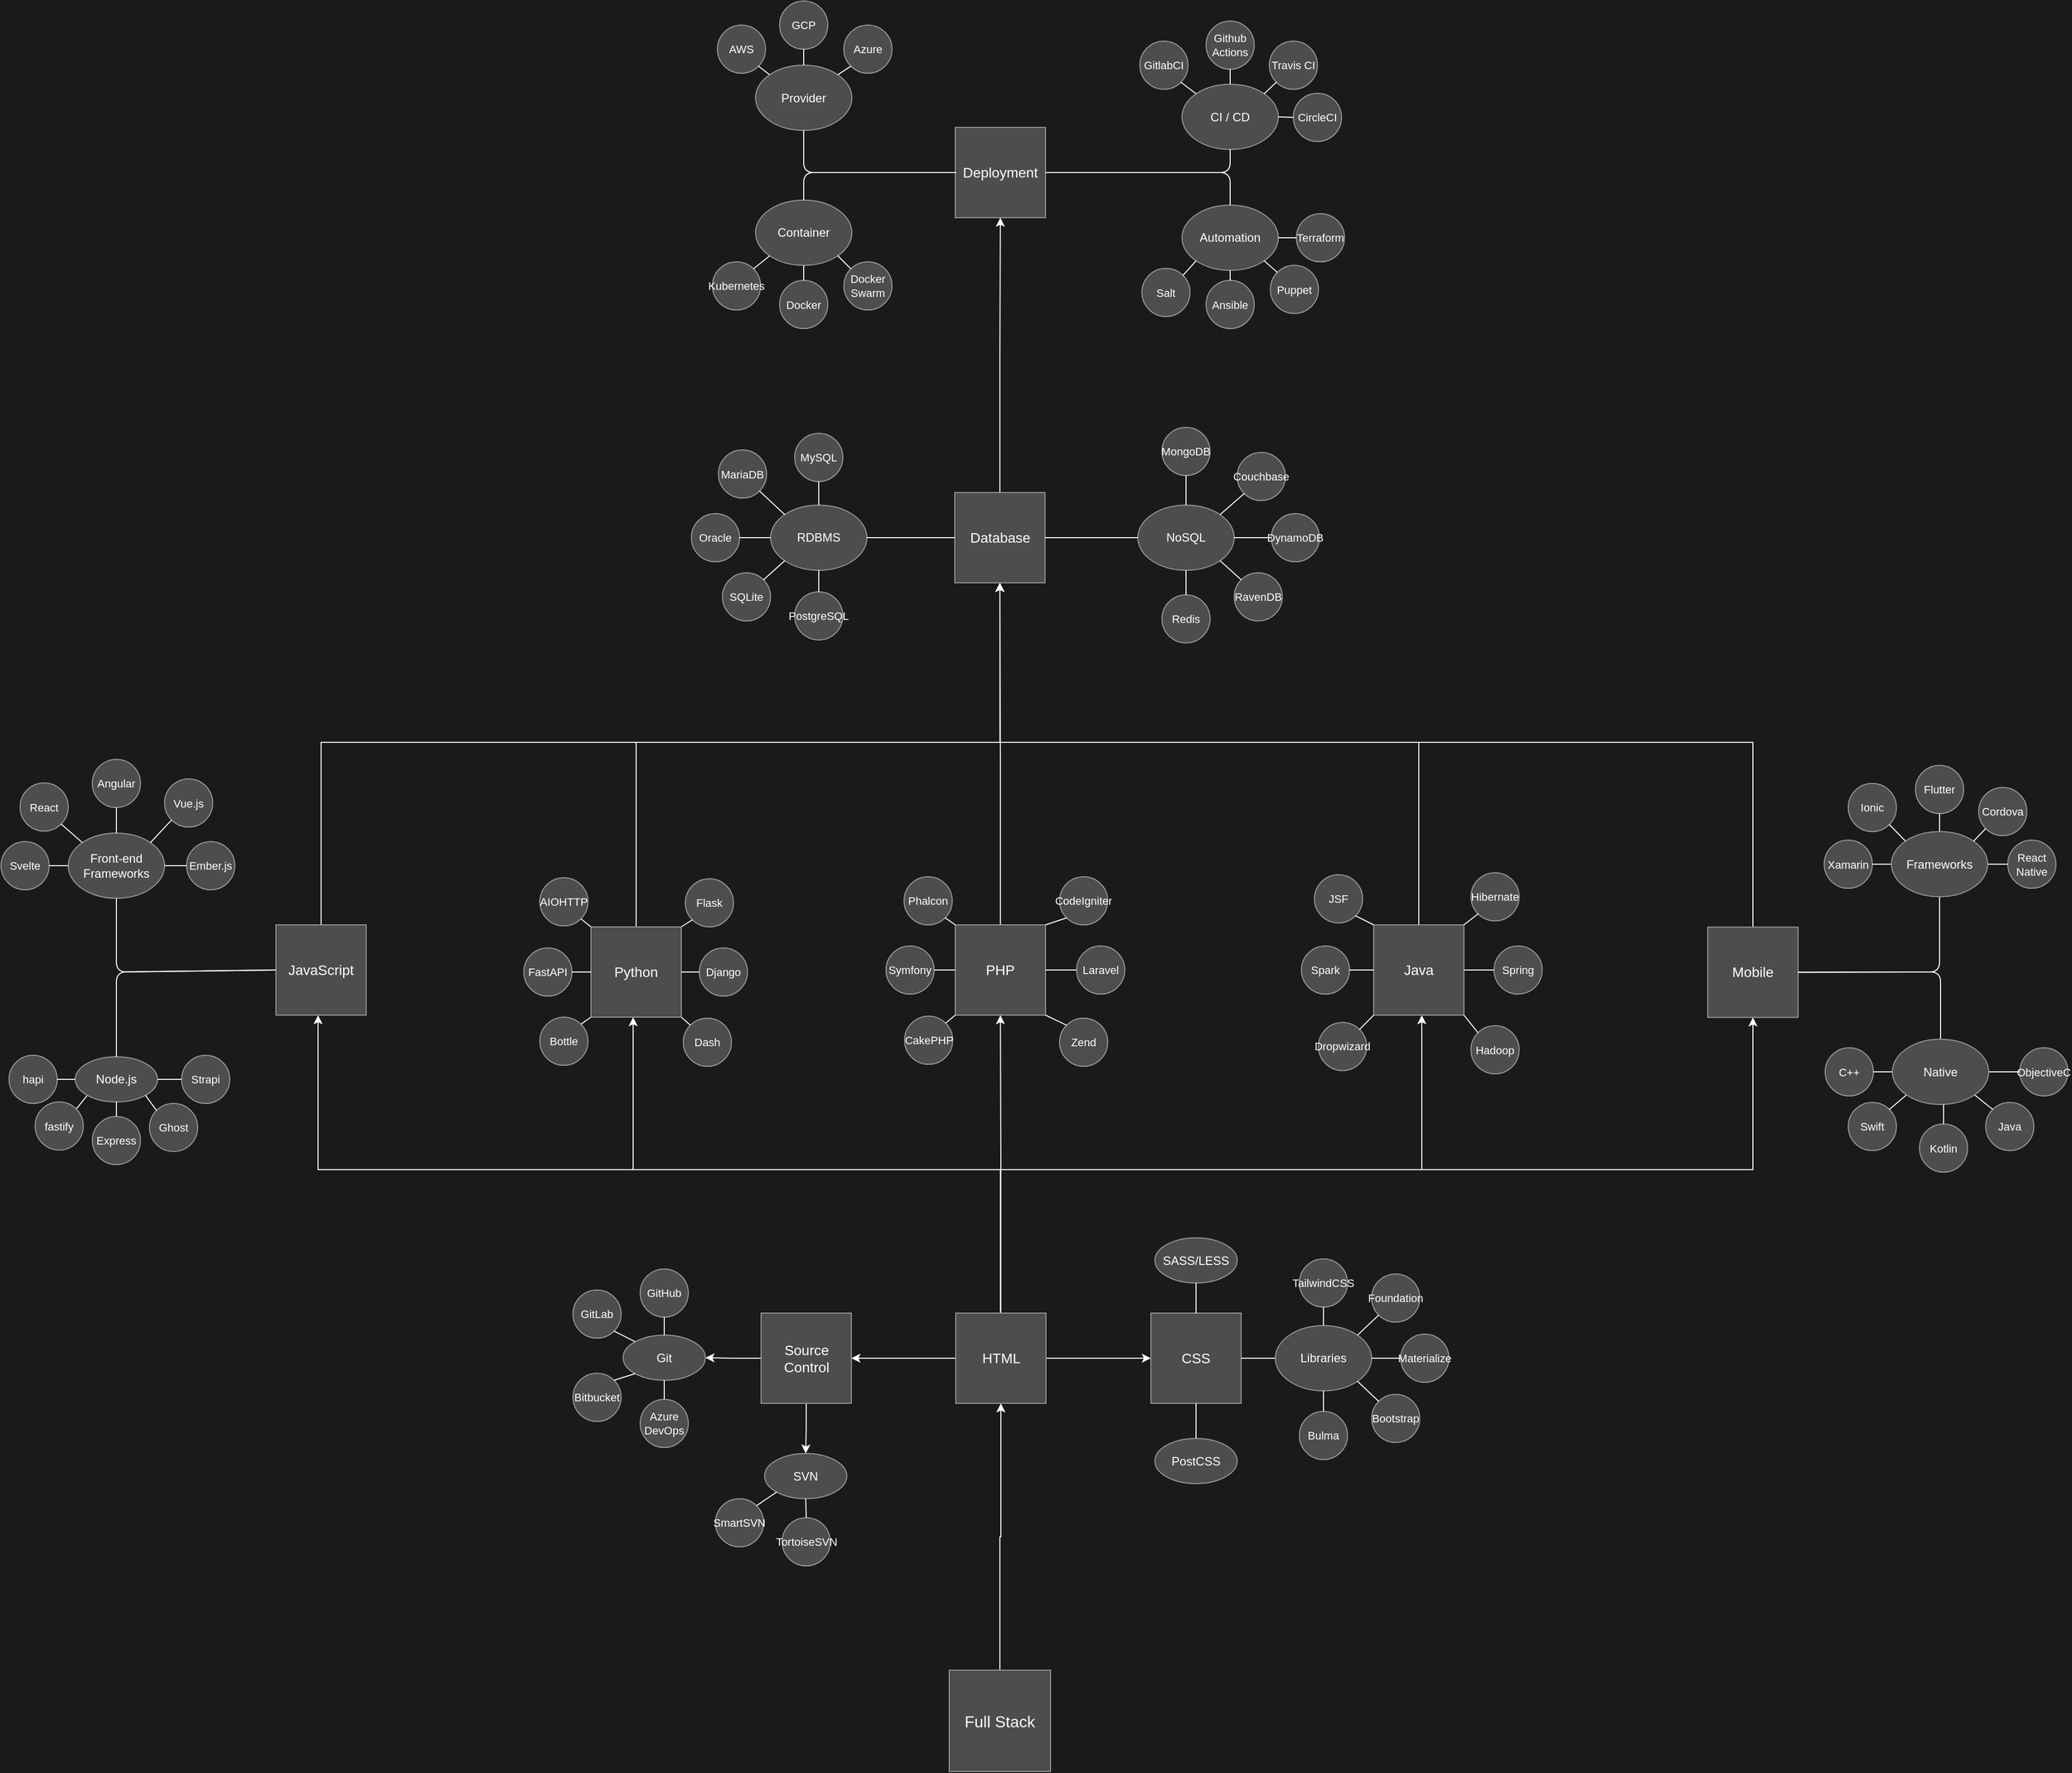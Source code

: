 <mxfile version="14.9.8" type="github">
  <diagram id="uMiXBc9OB12O8yXZAyR1" name="Page-1">
    <mxGraphModel dx="3570" dy="2877" grid="0" gridSize="10" guides="1" tooltips="1" connect="1" arrows="1" fold="1" page="0" pageScale="1" pageWidth="1600" pageHeight="1600" background="#1A1A1A" math="0" shadow="0">
      <root>
        <mxCell id="0" />
        <mxCell id="1" parent="0" />
        <mxCell id="zS-KLLNlEJxJ_9NaFB4m-20" style="edgeStyle=orthogonalEdgeStyle;rounded=0;orthogonalLoop=1;jettySize=auto;html=1;entryX=0.5;entryY=1;entryDx=0;entryDy=0;strokeColor=#FFFFFF;" parent="1" source="FFnlqfLC8yHRUuaNmc0S-2" target="FFnlqfLC8yHRUuaNmc0S-4" edge="1">
          <mxGeometry relative="1" as="geometry" />
        </mxCell>
        <mxCell id="FFnlqfLC8yHRUuaNmc0S-2" value="&lt;font style=&quot;font-size: 16px&quot;&gt;Full Stack&lt;/font&gt;" style="whiteSpace=wrap;html=1;aspect=fixed;fontColor=#ffffff;fillColor=#4D4D4D;strokeColor=#999999;" parent="1" vertex="1">
          <mxGeometry x="117" y="436" width="101" height="101" as="geometry" />
        </mxCell>
        <mxCell id="FFnlqfLC8yHRUuaNmc0S-25" style="edgeStyle=orthogonalEdgeStyle;rounded=0;orthogonalLoop=1;jettySize=auto;html=1;entryX=0;entryY=0.5;entryDx=0;entryDy=0;fontSize=10;fontColor=#FFFFFF;strokeColor=#FFFFFF;" parent="1" source="FFnlqfLC8yHRUuaNmc0S-4" target="FFnlqfLC8yHRUuaNmc0S-5" edge="1">
          <mxGeometry relative="1" as="geometry" />
        </mxCell>
        <mxCell id="zS-KLLNlEJxJ_9NaFB4m-23" style="edgeStyle=orthogonalEdgeStyle;rounded=0;orthogonalLoop=1;jettySize=auto;html=1;entryX=0.5;entryY=1;entryDx=0;entryDy=0;strokeColor=#FFFFFF;" parent="1" edge="1">
          <mxGeometry relative="1" as="geometry">
            <Array as="points">
              <mxPoint x="168" y="-63" />
              <mxPoint x="-512" y="-63" />
            </Array>
            <mxPoint x="168" y="80" as="sourcePoint" />
            <mxPoint x="-512.0" y="-217" as="targetPoint" />
          </mxGeometry>
        </mxCell>
        <mxCell id="zS-KLLNlEJxJ_9NaFB4m-28" style="edgeStyle=orthogonalEdgeStyle;rounded=0;orthogonalLoop=1;jettySize=auto;html=1;entryX=0.5;entryY=1;entryDx=0;entryDy=0;strokeColor=#FFFFFF;" parent="1" edge="1">
          <mxGeometry relative="1" as="geometry">
            <Array as="points">
              <mxPoint x="168" y="-63" />
              <mxPoint x="-198" y="-63" />
            </Array>
            <mxPoint x="168" y="80" as="sourcePoint" />
            <mxPoint x="-198" y="-215" as="targetPoint" />
          </mxGeometry>
        </mxCell>
        <mxCell id="zS-KLLNlEJxJ_9NaFB4m-41" style="edgeStyle=orthogonalEdgeStyle;rounded=0;orthogonalLoop=1;jettySize=auto;html=1;entryX=0.5;entryY=1;entryDx=0;entryDy=0;strokeColor=#FFFFFF;exitX=0.5;exitY=0;exitDx=0;exitDy=0;" parent="1" edge="1">
          <mxGeometry relative="1" as="geometry">
            <Array as="points">
              <mxPoint x="168" y="-63" />
              <mxPoint x="588" y="-63" />
            </Array>
            <mxPoint x="168.5" y="80" as="sourcePoint" />
            <mxPoint x="588" y="-217" as="targetPoint" />
          </mxGeometry>
        </mxCell>
        <mxCell id="zS-KLLNlEJxJ_9NaFB4m-73" style="edgeStyle=orthogonalEdgeStyle;rounded=0;orthogonalLoop=1;jettySize=auto;html=1;entryX=1;entryY=0.5;entryDx=0;entryDy=0;strokeColor=#FFFFFF;" parent="1" source="FFnlqfLC8yHRUuaNmc0S-4" target="FFnlqfLC8yHRUuaNmc0S-54" edge="1">
          <mxGeometry relative="1" as="geometry" />
        </mxCell>
        <mxCell id="zS-KLLNlEJxJ_9NaFB4m-77" style="edgeStyle=orthogonalEdgeStyle;rounded=0;orthogonalLoop=1;jettySize=auto;html=1;entryX=0.5;entryY=1;entryDx=0;entryDy=0;strokeColor=#FFFFFF;" parent="1" target="zS-KLLNlEJxJ_9NaFB4m-1" edge="1">
          <mxGeometry relative="1" as="geometry">
            <Array as="points">
              <mxPoint x="168" y="-63" />
              <mxPoint x="918" y="-63" />
            </Array>
            <mxPoint x="168" y="80" as="sourcePoint" />
            <mxPoint x="982" y="-214.75" as="targetPoint" />
          </mxGeometry>
        </mxCell>
        <mxCell id="cvCUt7Xni3pHwtWmJSXD-100" style="edgeStyle=orthogonalEdgeStyle;rounded=0;orthogonalLoop=1;jettySize=auto;html=1;entryX=0.5;entryY=1;entryDx=0;entryDy=0;strokeColor=#FFFFFF;" parent="1" source="FFnlqfLC8yHRUuaNmc0S-4" target="zS-KLLNlEJxJ_9NaFB4m-29" edge="1">
          <mxGeometry relative="1" as="geometry" />
        </mxCell>
        <mxCell id="FFnlqfLC8yHRUuaNmc0S-4" value="&lt;font style=&quot;font-size: 14px&quot;&gt;HTML&lt;br&gt;&lt;/font&gt;" style="whiteSpace=wrap;html=1;aspect=fixed;fontColor=#ffffff;fillColor=#4D4D4D;strokeColor=#999999;" parent="1" vertex="1">
          <mxGeometry x="123.5" y="80" width="90" height="90" as="geometry" />
        </mxCell>
        <mxCell id="FFnlqfLC8yHRUuaNmc0S-5" value="&lt;font style=&quot;font-size: 14px&quot;&gt;CSS&lt;br&gt;&lt;/font&gt;" style="whiteSpace=wrap;html=1;aspect=fixed;fontColor=#ffffff;fillColor=#4D4D4D;strokeColor=#999999;" parent="1" vertex="1">
          <mxGeometry x="318" y="80" width="90" height="90" as="geometry" />
        </mxCell>
        <mxCell id="zS-KLLNlEJxJ_9NaFB4m-65" style="edgeStyle=orthogonalEdgeStyle;rounded=0;orthogonalLoop=1;jettySize=auto;html=1;entryX=0.5;entryY=1;entryDx=0;entryDy=0;strokeColor=#FFFFFF;exitX=0.5;exitY=0;exitDx=0;exitDy=0;" parent="1" source="FFnlqfLC8yHRUuaNmc0S-6" edge="1" target="zS-KLLNlEJxJ_9NaFB4m-60">
          <mxGeometry relative="1" as="geometry">
            <Array as="points">
              <mxPoint x="-509" y="-489" />
              <mxPoint x="168" y="-489" />
            </Array>
            <mxPoint x="-643.0" y="-258" as="sourcePoint" />
            <mxPoint x="167.5" y="-763" as="targetPoint" />
          </mxGeometry>
        </mxCell>
        <mxCell id="FFnlqfLC8yHRUuaNmc0S-6" value="&lt;font style=&quot;font-size: 14px&quot;&gt;JavaScript&lt;br&gt;&lt;/font&gt;" style="whiteSpace=wrap;html=1;aspect=fixed;fontColor=#ffffff;fillColor=#4D4D4D;strokeColor=#999999;" parent="1" vertex="1">
          <mxGeometry x="-554" y="-307" width="90" height="90" as="geometry" />
        </mxCell>
        <mxCell id="FFnlqfLC8yHRUuaNmc0S-10" value="SASS/LESS" style="ellipse;whiteSpace=wrap;html=1;fontColor=#FFFFFF;strokeColor=#999999;fillColor=#4D4D4D;" parent="1" vertex="1">
          <mxGeometry x="322" y="5" width="82" height="45" as="geometry" />
        </mxCell>
        <mxCell id="FFnlqfLC8yHRUuaNmc0S-11" value="PostCSS" style="ellipse;whiteSpace=wrap;html=1;fontColor=#FFFFFF;strokeColor=#999999;fillColor=#4D4D4D;" parent="1" vertex="1">
          <mxGeometry x="322" y="205" width="82" height="45" as="geometry" />
        </mxCell>
        <mxCell id="FFnlqfLC8yHRUuaNmc0S-16" value="Front-end Frameworks" style="ellipse;whiteSpace=wrap;html=1;fontColor=#FFFFFF;strokeColor=#999999;fillColor=#4D4D4D;" parent="1" vertex="1">
          <mxGeometry x="-761" y="-398.5" width="96" height="65" as="geometry" />
        </mxCell>
        <mxCell id="FFnlqfLC8yHRUuaNmc0S-35" value="" style="endArrow=none;html=1;fontSize=10;fontColor=#FFFFFF;strokeColor=#FFFFFF;entryX=0.5;entryY=1;entryDx=0;entryDy=0;exitX=0.5;exitY=0;exitDx=0;exitDy=0;" parent="1" source="FFnlqfLC8yHRUuaNmc0S-5" target="FFnlqfLC8yHRUuaNmc0S-10" edge="1">
          <mxGeometry width="50" height="50" relative="1" as="geometry">
            <mxPoint x="134" y="190" as="sourcePoint" />
            <mxPoint x="184" y="140" as="targetPoint" />
          </mxGeometry>
        </mxCell>
        <mxCell id="FFnlqfLC8yHRUuaNmc0S-36" value="" style="endArrow=none;html=1;fontSize=10;fontColor=#FFFFFF;strokeColor=#FFFFFF;entryX=1;entryY=0.5;entryDx=0;entryDy=0;exitX=0;exitY=0.5;exitDx=0;exitDy=0;" parent="1" source="FFnlqfLC8yHRUuaNmc0S-91" target="FFnlqfLC8yHRUuaNmc0S-5" edge="1">
          <mxGeometry width="50" height="50" relative="1" as="geometry">
            <mxPoint x="430.273" y="191.446" as="sourcePoint" />
            <mxPoint x="184" y="140" as="targetPoint" />
          </mxGeometry>
        </mxCell>
        <mxCell id="FFnlqfLC8yHRUuaNmc0S-37" value="" style="endArrow=none;html=1;fontSize=10;fontColor=#FFFFFF;strokeColor=#FFFFFF;entryX=0.5;entryY=0;entryDx=0;entryDy=0;exitX=0.5;exitY=1;exitDx=0;exitDy=0;" parent="1" source="FFnlqfLC8yHRUuaNmc0S-5" target="FFnlqfLC8yHRUuaNmc0S-11" edge="1">
          <mxGeometry width="50" height="50" relative="1" as="geometry">
            <mxPoint x="134" y="190" as="sourcePoint" />
            <mxPoint x="184" y="140" as="targetPoint" />
          </mxGeometry>
        </mxCell>
        <mxCell id="FFnlqfLC8yHRUuaNmc0S-38" value="" style="endArrow=none;html=1;fontSize=10;fontColor=#FFFFFF;strokeColor=#FFFFFF;exitX=0;exitY=0.5;exitDx=0;exitDy=0;entryX=0.5;entryY=1;entryDx=0;entryDy=0;" parent="1" source="FFnlqfLC8yHRUuaNmc0S-6" target="FFnlqfLC8yHRUuaNmc0S-16" edge="1">
          <mxGeometry width="50" height="50" relative="1" as="geometry">
            <mxPoint x="-149" y="126.5" as="sourcePoint" />
            <mxPoint x="-99" y="76.5" as="targetPoint" />
            <Array as="points">
              <mxPoint x="-713" y="-260" />
            </Array>
          </mxGeometry>
        </mxCell>
        <mxCell id="FFnlqfLC8yHRUuaNmc0S-43" value="Angular" style="ellipse;whiteSpace=wrap;html=1;aspect=fixed;labelBackgroundColor=none;fontSize=11;fontColor=#FFFFFF;strokeColor=#999999;fillColor=#4D4D4D;" parent="1" vertex="1">
          <mxGeometry x="-737" y="-472" width="48" height="48" as="geometry" />
        </mxCell>
        <mxCell id="FFnlqfLC8yHRUuaNmc0S-44" value="Vue.js" style="ellipse;whiteSpace=wrap;html=1;aspect=fixed;labelBackgroundColor=none;fontSize=11;fontColor=#FFFFFF;strokeColor=#999999;fillColor=#4D4D4D;" parent="1" vertex="1">
          <mxGeometry x="-665" y="-452.5" width="48" height="48" as="geometry" />
        </mxCell>
        <mxCell id="FFnlqfLC8yHRUuaNmc0S-45" value="React" style="ellipse;whiteSpace=wrap;html=1;aspect=fixed;labelBackgroundColor=none;fontSize=11;fontColor=#FFFFFF;strokeColor=#999999;fillColor=#4D4D4D;" parent="1" vertex="1">
          <mxGeometry x="-809" y="-448.5" width="48" height="48" as="geometry" />
        </mxCell>
        <mxCell id="FFnlqfLC8yHRUuaNmc0S-46" value="Svelte" style="ellipse;whiteSpace=wrap;html=1;aspect=fixed;labelBackgroundColor=none;fontSize=11;fontColor=#FFFFFF;strokeColor=#999999;fillColor=#4D4D4D;" parent="1" vertex="1">
          <mxGeometry x="-828" y="-390" width="48" height="48" as="geometry" />
        </mxCell>
        <mxCell id="FFnlqfLC8yHRUuaNmc0S-48" value="" style="endArrow=none;html=1;fontSize=11;fontColor=#FFFFFF;strokeColor=#FFFFFF;entryX=0;entryY=1;entryDx=0;entryDy=0;exitX=1;exitY=0;exitDx=0;exitDy=0;" parent="1" source="FFnlqfLC8yHRUuaNmc0S-16" target="FFnlqfLC8yHRUuaNmc0S-44" edge="1">
          <mxGeometry width="50" height="50" relative="1" as="geometry">
            <mxPoint x="-425" y="-13.5" as="sourcePoint" />
            <mxPoint x="-375" y="-63.5" as="targetPoint" />
          </mxGeometry>
        </mxCell>
        <mxCell id="FFnlqfLC8yHRUuaNmc0S-49" value="" style="endArrow=none;html=1;fontSize=11;fontColor=#FFFFFF;strokeColor=#FFFFFF;entryX=0.5;entryY=1;entryDx=0;entryDy=0;exitX=0.5;exitY=0;exitDx=0;exitDy=0;" parent="1" source="FFnlqfLC8yHRUuaNmc0S-16" target="FFnlqfLC8yHRUuaNmc0S-43" edge="1">
          <mxGeometry width="50" height="50" relative="1" as="geometry">
            <mxPoint x="-790.007" y="-357.946" as="sourcePoint" />
            <mxPoint x="-764.971" y="-371.529" as="targetPoint" />
          </mxGeometry>
        </mxCell>
        <mxCell id="FFnlqfLC8yHRUuaNmc0S-50" value="" style="endArrow=none;html=1;fontSize=11;fontColor=#FFFFFF;strokeColor=#FFFFFF;entryX=1;entryY=1;entryDx=0;entryDy=0;exitX=0;exitY=0;exitDx=0;exitDy=0;" parent="1" source="FFnlqfLC8yHRUuaNmc0S-16" target="FFnlqfLC8yHRUuaNmc0S-45" edge="1">
          <mxGeometry width="50" height="50" relative="1" as="geometry">
            <mxPoint x="-780.007" y="-347.946" as="sourcePoint" />
            <mxPoint x="-754.971" y="-361.529" as="targetPoint" />
          </mxGeometry>
        </mxCell>
        <mxCell id="FFnlqfLC8yHRUuaNmc0S-51" value="" style="endArrow=none;html=1;fontSize=11;fontColor=#FFFFFF;strokeColor=#FFFFFF;entryX=0;entryY=0.5;entryDx=0;entryDy=0;exitX=1;exitY=0.5;exitDx=0;exitDy=0;" parent="1" source="FFnlqfLC8yHRUuaNmc0S-46" target="FFnlqfLC8yHRUuaNmc0S-16" edge="1">
          <mxGeometry width="50" height="50" relative="1" as="geometry">
            <mxPoint x="-770.007" y="-337.946" as="sourcePoint" />
            <mxPoint x="-744.971" y="-351.529" as="targetPoint" />
          </mxGeometry>
        </mxCell>
        <mxCell id="FFnlqfLC8yHRUuaNmc0S-100" style="edgeStyle=orthogonalEdgeStyle;rounded=0;orthogonalLoop=1;jettySize=auto;html=1;entryX=1;entryY=0.5;entryDx=0;entryDy=0;fontSize=11;fontColor=#FFFFFF;strokeColor=#FFFFFF;" parent="1" source="FFnlqfLC8yHRUuaNmc0S-54" target="FFnlqfLC8yHRUuaNmc0S-55" edge="1">
          <mxGeometry relative="1" as="geometry" />
        </mxCell>
        <mxCell id="FFnlqfLC8yHRUuaNmc0S-102" style="edgeStyle=orthogonalEdgeStyle;rounded=0;orthogonalLoop=1;jettySize=auto;html=1;entryX=0.5;entryY=0;entryDx=0;entryDy=0;fontSize=11;fontColor=#FFFFFF;strokeColor=#FFFFFF;" parent="1" source="FFnlqfLC8yHRUuaNmc0S-54" target="FFnlqfLC8yHRUuaNmc0S-56" edge="1">
          <mxGeometry relative="1" as="geometry" />
        </mxCell>
        <mxCell id="FFnlqfLC8yHRUuaNmc0S-54" value="&lt;font style=&quot;font-size: 14px&quot;&gt;Source Control&lt;br&gt;&lt;/font&gt;" style="whiteSpace=wrap;html=1;aspect=fixed;fontColor=#ffffff;fillColor=#4D4D4D;strokeColor=#999999;" parent="1" vertex="1">
          <mxGeometry x="-70.5" y="80" width="90" height="90" as="geometry" />
        </mxCell>
        <mxCell id="FFnlqfLC8yHRUuaNmc0S-55" value="Git" style="ellipse;whiteSpace=wrap;html=1;fontColor=#FFFFFF;strokeColor=#999999;fillColor=#4D4D4D;" parent="1" vertex="1">
          <mxGeometry x="-208" y="102" width="82" height="45" as="geometry" />
        </mxCell>
        <mxCell id="FFnlqfLC8yHRUuaNmc0S-56" value="SVN" style="ellipse;whiteSpace=wrap;html=1;fontColor=#FFFFFF;strokeColor=#999999;fillColor=#4D4D4D;" parent="1" vertex="1">
          <mxGeometry x="-67" y="220" width="82" height="45" as="geometry" />
        </mxCell>
        <mxCell id="FFnlqfLC8yHRUuaNmc0S-58" value="GitHub" style="ellipse;whiteSpace=wrap;html=1;aspect=fixed;labelBackgroundColor=none;fontSize=11;fontColor=#FFFFFF;strokeColor=#999999;fillColor=#4D4D4D;" parent="1" vertex="1">
          <mxGeometry x="-191" y="36" width="48" height="48" as="geometry" />
        </mxCell>
        <mxCell id="FFnlqfLC8yHRUuaNmc0S-59" value="GitLab" style="ellipse;whiteSpace=wrap;html=1;aspect=fixed;labelBackgroundColor=none;fontSize=11;fontColor=#FFFFFF;strokeColor=#999999;fillColor=#4D4D4D;" parent="1" vertex="1">
          <mxGeometry x="-258" y="57" width="48" height="48" as="geometry" />
        </mxCell>
        <mxCell id="FFnlqfLC8yHRUuaNmc0S-60" value="Bitbucket" style="ellipse;whiteSpace=wrap;html=1;aspect=fixed;labelBackgroundColor=none;fontSize=11;fontColor=#FFFFFF;strokeColor=#999999;fillColor=#4D4D4D;" parent="1" vertex="1">
          <mxGeometry x="-258" y="140" width="48" height="48" as="geometry" />
        </mxCell>
        <mxCell id="FFnlqfLC8yHRUuaNmc0S-61" value="Azure DevOps" style="ellipse;whiteSpace=wrap;html=1;aspect=fixed;labelBackgroundColor=none;fontSize=11;fontColor=#FFFFFF;strokeColor=#999999;fillColor=#4D4D4D;direction=south;" parent="1" vertex="1">
          <mxGeometry x="-191" y="166" width="48" height="48" as="geometry" />
        </mxCell>
        <mxCell id="FFnlqfLC8yHRUuaNmc0S-70" value="" style="endArrow=none;html=1;fontSize=11;fontColor=#FFFFFF;strokeColor=#FFFFFF;exitX=0;exitY=1;exitDx=0;exitDy=0;entryX=1;entryY=0;entryDx=0;entryDy=0;" parent="1" source="FFnlqfLC8yHRUuaNmc0S-74" target="FFnlqfLC8yHRUuaNmc0S-77" edge="1">
          <mxGeometry width="50" height="50" relative="1" as="geometry">
            <mxPoint x="-160" y="-8" as="sourcePoint" />
            <mxPoint x="-210" y="42.0" as="targetPoint" />
          </mxGeometry>
        </mxCell>
        <mxCell id="FFnlqfLC8yHRUuaNmc0S-74" value="Node.js" style="ellipse;whiteSpace=wrap;html=1;fontColor=#FFFFFF;strokeColor=#999999;fillColor=#4D4D4D;" parent="1" vertex="1">
          <mxGeometry x="-754" y="-175.5" width="82" height="45" as="geometry" />
        </mxCell>
        <mxCell id="FFnlqfLC8yHRUuaNmc0S-76" value="hapi" style="ellipse;whiteSpace=wrap;html=1;aspect=fixed;labelBackgroundColor=none;fontSize=11;fontColor=#FFFFFF;strokeColor=#999999;fillColor=#4D4D4D;" parent="1" vertex="1">
          <mxGeometry x="-820" y="-177" width="48" height="48" as="geometry" />
        </mxCell>
        <mxCell id="FFnlqfLC8yHRUuaNmc0S-77" value="fastify" style="ellipse;whiteSpace=wrap;html=1;aspect=fixed;labelBackgroundColor=none;fontSize=11;fontColor=#FFFFFF;strokeColor=#999999;fillColor=#4D4D4D;" parent="1" vertex="1">
          <mxGeometry x="-794" y="-130.5" width="48" height="48" as="geometry" />
        </mxCell>
        <mxCell id="FFnlqfLC8yHRUuaNmc0S-78" value="Express" style="ellipse;whiteSpace=wrap;html=1;aspect=fixed;labelBackgroundColor=none;fontSize=11;fontColor=#FFFFFF;strokeColor=#999999;fillColor=#4D4D4D;" parent="1" vertex="1">
          <mxGeometry x="-737" y="-116" width="48" height="48" as="geometry" />
        </mxCell>
        <mxCell id="FFnlqfLC8yHRUuaNmc0S-80" value="" style="endArrow=none;html=1;fontSize=11;fontColor=#FFFFFF;strokeColor=#FFFFFF;exitX=0.5;exitY=0;exitDx=0;exitDy=0;entryX=0.5;entryY=1;entryDx=0;entryDy=0;" parent="1" source="FFnlqfLC8yHRUuaNmc0S-78" target="FFnlqfLC8yHRUuaNmc0S-74" edge="1">
          <mxGeometry width="50" height="50" relative="1" as="geometry">
            <mxPoint x="-713" y="-113" as="sourcePoint" />
            <mxPoint x="-868" y="-232" as="targetPoint" />
          </mxGeometry>
        </mxCell>
        <mxCell id="FFnlqfLC8yHRUuaNmc0S-81" value="" style="endArrow=none;html=1;fontSize=11;fontColor=#FFFFFF;strokeColor=#FFFFFF;exitX=0;exitY=0.5;exitDx=0;exitDy=0;entryX=1;entryY=0.5;entryDx=0;entryDy=0;" parent="1" source="FFnlqfLC8yHRUuaNmc0S-74" target="FFnlqfLC8yHRUuaNmc0S-76" edge="1">
          <mxGeometry width="50" height="50" relative="1" as="geometry">
            <mxPoint x="-744.0" y="-143.0" as="sourcePoint" />
            <mxPoint x="-767.029" y="-134.971" as="targetPoint" />
          </mxGeometry>
        </mxCell>
        <mxCell id="FFnlqfLC8yHRUuaNmc0S-84" value="Ghost" style="ellipse;whiteSpace=wrap;html=1;aspect=fixed;labelBackgroundColor=none;fontSize=11;fontColor=#FFFFFF;strokeColor=#999999;fillColor=#4D4D4D;" parent="1" vertex="1">
          <mxGeometry x="-680" y="-129" width="48" height="48" as="geometry" />
        </mxCell>
        <mxCell id="FFnlqfLC8yHRUuaNmc0S-85" value="Strapi" style="ellipse;whiteSpace=wrap;html=1;aspect=fixed;labelBackgroundColor=none;fontSize=11;fontColor=#FFFFFF;strokeColor=#999999;fillColor=#4D4D4D;" parent="1" vertex="1">
          <mxGeometry x="-648" y="-177" width="48" height="48" as="geometry" />
        </mxCell>
        <mxCell id="FFnlqfLC8yHRUuaNmc0S-86" value="" style="endArrow=none;html=1;fontSize=11;fontColor=#FFFFFF;strokeColor=#FFFFFF;exitX=0;exitY=0;exitDx=0;exitDy=0;entryX=1;entryY=1;entryDx=0;entryDy=0;" parent="1" source="FFnlqfLC8yHRUuaNmc0S-84" target="FFnlqfLC8yHRUuaNmc0S-74" edge="1">
          <mxGeometry width="50" height="50" relative="1" as="geometry">
            <mxPoint x="-768.0" y="-114" as="sourcePoint" />
            <mxPoint x="-731.727" y="-126.946" as="targetPoint" />
          </mxGeometry>
        </mxCell>
        <mxCell id="FFnlqfLC8yHRUuaNmc0S-87" value="" style="endArrow=none;html=1;fontSize=11;fontColor=#FFFFFF;strokeColor=#FFFFFF;exitX=0;exitY=0.5;exitDx=0;exitDy=0;entryX=1;entryY=0.5;entryDx=0;entryDy=0;" parent="1" source="FFnlqfLC8yHRUuaNmc0S-85" target="FFnlqfLC8yHRUuaNmc0S-74" edge="1">
          <mxGeometry width="50" height="50" relative="1" as="geometry">
            <mxPoint x="-727.0" y="-103.0" as="sourcePoint" />
            <mxPoint x="-703" y="-120.5" as="targetPoint" />
          </mxGeometry>
        </mxCell>
        <mxCell id="FFnlqfLC8yHRUuaNmc0S-88" value="Ember.js" style="ellipse;whiteSpace=wrap;html=1;aspect=fixed;labelBackgroundColor=none;fontSize=11;fontColor=#FFFFFF;strokeColor=#999999;fillColor=#4D4D4D;" parent="1" vertex="1">
          <mxGeometry x="-643" y="-390" width="48" height="48" as="geometry" />
        </mxCell>
        <mxCell id="FFnlqfLC8yHRUuaNmc0S-89" value="" style="endArrow=none;html=1;fontSize=11;fontColor=#FFFFFF;strokeColor=#FFFFFF;entryX=0;entryY=0.5;entryDx=0;entryDy=0;exitX=1;exitY=0.5;exitDx=0;exitDy=0;" parent="1" source="FFnlqfLC8yHRUuaNmc0S-16" target="FFnlqfLC8yHRUuaNmc0S-88" edge="1">
          <mxGeometry width="50" height="50" relative="1" as="geometry">
            <mxPoint x="-779.0" y="-356" as="sourcePoint" />
            <mxPoint x="-751.0" y="-356" as="targetPoint" />
          </mxGeometry>
        </mxCell>
        <mxCell id="FFnlqfLC8yHRUuaNmc0S-91" value="Libraries" style="ellipse;whiteSpace=wrap;html=1;fontColor=#FFFFFF;strokeColor=#999999;fillColor=#4D4D4D;" parent="1" vertex="1">
          <mxGeometry x="442" y="92.5" width="96" height="65" as="geometry" />
        </mxCell>
        <mxCell id="FFnlqfLC8yHRUuaNmc0S-92" value="Bootstrap" style="ellipse;whiteSpace=wrap;html=1;aspect=fixed;labelBackgroundColor=none;fontSize=11;fontColor=#FFFFFF;strokeColor=#999999;fillColor=#4D4D4D;" parent="1" vertex="1">
          <mxGeometry x="538" y="161" width="48" height="48" as="geometry" />
        </mxCell>
        <mxCell id="FFnlqfLC8yHRUuaNmc0S-93" value="Materialize" style="ellipse;whiteSpace=wrap;html=1;aspect=fixed;labelBackgroundColor=none;fontSize=11;fontColor=#FFFFFF;strokeColor=#999999;fillColor=#4D4D4D;" parent="1" vertex="1">
          <mxGeometry x="567" y="101" width="48" height="48" as="geometry" />
        </mxCell>
        <mxCell id="FFnlqfLC8yHRUuaNmc0S-94" value="Foundation" style="ellipse;whiteSpace=wrap;html=1;aspect=fixed;labelBackgroundColor=none;fontSize=11;fontColor=#FFFFFF;strokeColor=#999999;fillColor=#4D4D4D;" parent="1" vertex="1">
          <mxGeometry x="538" y="41" width="48" height="48" as="geometry" />
        </mxCell>
        <mxCell id="FFnlqfLC8yHRUuaNmc0S-95" value="TailwindCSS" style="ellipse;whiteSpace=wrap;html=1;aspect=fixed;labelBackgroundColor=none;fontSize=11;fontColor=#FFFFFF;strokeColor=#999999;fillColor=#4D4D4D;" parent="1" vertex="1">
          <mxGeometry x="466" y="26" width="48" height="48" as="geometry" />
        </mxCell>
        <mxCell id="FFnlqfLC8yHRUuaNmc0S-96" value="" style="endArrow=none;html=1;fontSize=11;fontColor=#FFFFFF;strokeColor=#FFFFFF;entryX=1;entryY=1;entryDx=0;entryDy=0;exitX=0;exitY=0;exitDx=0;exitDy=0;" parent="1" source="FFnlqfLC8yHRUuaNmc0S-92" target="FFnlqfLC8yHRUuaNmc0S-91" edge="1">
          <mxGeometry width="50" height="50" relative="1" as="geometry">
            <mxPoint x="154" y="256" as="sourcePoint" />
            <mxPoint x="204" y="206" as="targetPoint" />
          </mxGeometry>
        </mxCell>
        <mxCell id="FFnlqfLC8yHRUuaNmc0S-97" value="" style="endArrow=none;html=1;fontSize=11;fontColor=#FFFFFF;strokeColor=#FFFFFF;entryX=1;entryY=0.5;entryDx=0;entryDy=0;exitX=0;exitY=0.5;exitDx=0;exitDy=0;" parent="1" source="FFnlqfLC8yHRUuaNmc0S-93" target="FFnlqfLC8yHRUuaNmc0S-91" edge="1">
          <mxGeometry width="50" height="50" relative="1" as="geometry">
            <mxPoint x="154" y="256" as="sourcePoint" />
            <mxPoint x="204" y="206" as="targetPoint" />
          </mxGeometry>
        </mxCell>
        <mxCell id="FFnlqfLC8yHRUuaNmc0S-98" value="" style="endArrow=none;html=1;fontSize=11;fontColor=#FFFFFF;strokeColor=#FFFFFF;entryX=1;entryY=0;entryDx=0;entryDy=0;exitX=0;exitY=1;exitDx=0;exitDy=0;" parent="1" source="FFnlqfLC8yHRUuaNmc0S-94" target="FFnlqfLC8yHRUuaNmc0S-91" edge="1">
          <mxGeometry width="50" height="50" relative="1" as="geometry">
            <mxPoint x="154" y="256" as="sourcePoint" />
            <mxPoint x="204" y="206" as="targetPoint" />
          </mxGeometry>
        </mxCell>
        <mxCell id="FFnlqfLC8yHRUuaNmc0S-99" value="" style="endArrow=none;html=1;fontSize=11;fontColor=#FFFFFF;strokeColor=#FFFFFF;entryX=0.5;entryY=0;entryDx=0;entryDy=0;exitX=0.5;exitY=1;exitDx=0;exitDy=0;" parent="1" source="FFnlqfLC8yHRUuaNmc0S-95" target="FFnlqfLC8yHRUuaNmc0S-91" edge="1">
          <mxGeometry width="50" height="50" relative="1" as="geometry">
            <mxPoint x="566" y="78" as="sourcePoint" />
            <mxPoint x="204" y="206" as="targetPoint" />
          </mxGeometry>
        </mxCell>
        <mxCell id="FFnlqfLC8yHRUuaNmc0S-103" value="" style="endArrow=none;html=1;fontSize=11;fontColor=#FFFFFF;strokeColor=#FFFFFF;exitX=0.5;exitY=1;exitDx=0;exitDy=0;entryX=0.5;entryY=0;entryDx=0;entryDy=0;" parent="1" source="FFnlqfLC8yHRUuaNmc0S-58" target="FFnlqfLC8yHRUuaNmc0S-55" edge="1">
          <mxGeometry width="50" height="50" relative="1" as="geometry">
            <mxPoint x="27" y="15" as="sourcePoint" />
            <mxPoint x="77" y="-35" as="targetPoint" />
          </mxGeometry>
        </mxCell>
        <mxCell id="FFnlqfLC8yHRUuaNmc0S-104" value="" style="endArrow=none;html=1;fontSize=11;fontColor=#FFFFFF;strokeColor=#FFFFFF;exitX=1;exitY=1;exitDx=0;exitDy=0;entryX=0;entryY=0;entryDx=0;entryDy=0;" parent="1" source="FFnlqfLC8yHRUuaNmc0S-59" target="FFnlqfLC8yHRUuaNmc0S-55" edge="1">
          <mxGeometry width="50" height="50" relative="1" as="geometry">
            <mxPoint x="-207.029" y="121.971" as="sourcePoint" />
            <mxPoint x="-187.727" y="143.946" as="targetPoint" />
          </mxGeometry>
        </mxCell>
        <mxCell id="FFnlqfLC8yHRUuaNmc0S-105" value="" style="endArrow=none;html=1;fontSize=11;fontColor=#FFFFFF;strokeColor=#FFFFFF;exitX=1;exitY=0;exitDx=0;exitDy=0;entryX=0;entryY=1;entryDx=0;entryDy=0;" parent="1" source="FFnlqfLC8yHRUuaNmc0S-60" target="FFnlqfLC8yHRUuaNmc0S-55" edge="1">
          <mxGeometry width="50" height="50" relative="1" as="geometry">
            <mxPoint x="-230.0" y="160.0" as="sourcePoint" />
            <mxPoint x="-200.0" y="160" as="targetPoint" />
          </mxGeometry>
        </mxCell>
        <mxCell id="FFnlqfLC8yHRUuaNmc0S-106" value="" style="endArrow=none;html=1;fontSize=11;fontColor=#FFFFFF;strokeColor=#FFFFFF;exitX=0;exitY=0.5;exitDx=0;exitDy=0;entryX=0.5;entryY=1;entryDx=0;entryDy=0;" parent="1" source="FFnlqfLC8yHRUuaNmc0S-61" target="FFnlqfLC8yHRUuaNmc0S-55" edge="1">
          <mxGeometry width="50" height="50" relative="1" as="geometry">
            <mxPoint x="-220.0" y="170.0" as="sourcePoint" />
            <mxPoint x="-190.0" y="170" as="targetPoint" />
          </mxGeometry>
        </mxCell>
        <mxCell id="FFnlqfLC8yHRUuaNmc0S-107" value="TortoiseSVN" style="ellipse;whiteSpace=wrap;html=1;aspect=fixed;labelBackgroundColor=none;fontSize=11;fontColor=#FFFFFF;strokeColor=#999999;fillColor=#4D4D4D;" parent="1" vertex="1">
          <mxGeometry x="-49.5" y="284" width="48" height="48" as="geometry" />
        </mxCell>
        <mxCell id="FFnlqfLC8yHRUuaNmc0S-108" value="SmartSVN" style="ellipse;whiteSpace=wrap;html=1;aspect=fixed;labelBackgroundColor=none;fontSize=11;fontColor=#FFFFFF;strokeColor=#999999;fillColor=#4D4D4D;" parent="1" vertex="1">
          <mxGeometry x="-116" y="265" width="48" height="48" as="geometry" />
        </mxCell>
        <mxCell id="FFnlqfLC8yHRUuaNmc0S-109" value="" style="endArrow=none;html=1;fontSize=11;fontColor=#FFFFFF;strokeColor=#FFFFFF;exitX=1;exitY=0;exitDx=0;exitDy=0;entryX=0;entryY=1;entryDx=0;entryDy=0;" parent="1" source="FFnlqfLC8yHRUuaNmc0S-108" target="FFnlqfLC8yHRUuaNmc0S-56" edge="1">
          <mxGeometry width="50" height="50" relative="1" as="geometry">
            <mxPoint x="27" y="113" as="sourcePoint" />
            <mxPoint x="77" y="63" as="targetPoint" />
          </mxGeometry>
        </mxCell>
        <mxCell id="FFnlqfLC8yHRUuaNmc0S-110" value="" style="endArrow=none;html=1;fontSize=11;fontColor=#FFFFFF;strokeColor=#FFFFFF;exitX=0.5;exitY=0;exitDx=0;exitDy=0;entryX=0.5;entryY=1;entryDx=0;entryDy=0;" parent="1" source="FFnlqfLC8yHRUuaNmc0S-107" target="FFnlqfLC8yHRUuaNmc0S-56" edge="1">
          <mxGeometry width="50" height="50" relative="1" as="geometry">
            <mxPoint x="-73.029" y="272.029" as="sourcePoint" />
            <mxPoint x="-57.0" y="252.5" as="targetPoint" />
          </mxGeometry>
        </mxCell>
        <mxCell id="zS-KLLNlEJxJ_9NaFB4m-68" style="edgeStyle=orthogonalEdgeStyle;rounded=0;orthogonalLoop=1;jettySize=auto;html=1;entryX=0.5;entryY=1;entryDx=0;entryDy=0;strokeColor=#FFFFFF;" parent="1" source="zS-KLLNlEJxJ_9NaFB4m-1" target="zS-KLLNlEJxJ_9NaFB4m-60" edge="1">
          <mxGeometry relative="1" as="geometry">
            <Array as="points">
              <mxPoint x="918" y="-489" />
              <mxPoint x="168" y="-489" />
            </Array>
          </mxGeometry>
        </mxCell>
        <mxCell id="zS-KLLNlEJxJ_9NaFB4m-1" value="&lt;font style=&quot;font-size: 14px&quot;&gt;Mobile&lt;br&gt;&lt;/font&gt;" style="whiteSpace=wrap;html=1;aspect=fixed;fontColor=#ffffff;fillColor=#4D4D4D;strokeColor=#999999;" parent="1" vertex="1">
          <mxGeometry x="873" y="-304.75" width="90" height="90" as="geometry" />
        </mxCell>
        <mxCell id="zS-KLLNlEJxJ_9NaFB4m-5" value="React Native" style="ellipse;whiteSpace=wrap;html=1;aspect=fixed;labelBackgroundColor=none;fontSize=11;fontColor=#FFFFFF;strokeColor=#999999;fillColor=#4D4D4D;" parent="1" vertex="1">
          <mxGeometry x="1172" y="-391.5" width="48" height="48" as="geometry" />
        </mxCell>
        <mxCell id="zS-KLLNlEJxJ_9NaFB4m-6" value="Flutter" style="ellipse;whiteSpace=wrap;html=1;aspect=fixed;labelBackgroundColor=none;fontSize=11;fontColor=#FFFFFF;strokeColor=#999999;fillColor=#4D4D4D;" parent="1" vertex="1">
          <mxGeometry x="1080" y="-466" width="48" height="48" as="geometry" />
        </mxCell>
        <mxCell id="zS-KLLNlEJxJ_9NaFB4m-7" value="Ionic" style="ellipse;whiteSpace=wrap;html=1;aspect=fixed;labelBackgroundColor=none;fontSize=11;fontColor=#FFFFFF;strokeColor=#999999;fillColor=#4D4D4D;" parent="1" vertex="1">
          <mxGeometry x="1013" y="-448" width="48" height="48" as="geometry" />
        </mxCell>
        <mxCell id="zS-KLLNlEJxJ_9NaFB4m-8" value="Xamarin" style="ellipse;whiteSpace=wrap;html=1;aspect=fixed;labelBackgroundColor=none;fontSize=11;fontColor=#FFFFFF;strokeColor=#999999;fillColor=#4D4D4D;" parent="1" vertex="1">
          <mxGeometry x="989" y="-391.5" width="48" height="48" as="geometry" />
        </mxCell>
        <mxCell id="zS-KLLNlEJxJ_9NaFB4m-13" value="" style="endArrow=none;html=1;fontSize=10;fontColor=#FFFFFF;strokeColor=#FFFFFF;exitX=0.5;exitY=1;exitDx=0;exitDy=0;entryX=1;entryY=0.5;entryDx=0;entryDy=0;" parent="1" source="zS-KLLNlEJxJ_9NaFB4m-62" target="zS-KLLNlEJxJ_9NaFB4m-1" edge="1">
          <mxGeometry width="50" height="50" relative="1" as="geometry">
            <mxPoint x="975.5" y="-403" as="sourcePoint" />
            <mxPoint x="1040" y="-249.75" as="targetPoint" />
            <Array as="points">
              <mxPoint x="1104" y="-260" />
            </Array>
          </mxGeometry>
        </mxCell>
        <mxCell id="zS-KLLNlEJxJ_9NaFB4m-14" value="" style="endArrow=none;html=1;fontSize=10;fontColor=#FFFFFF;strokeColor=#FFFFFF;exitX=1;exitY=0.5;exitDx=0;exitDy=0;entryX=0.5;entryY=0;entryDx=0;entryDy=0;" parent="1" source="zS-KLLNlEJxJ_9NaFB4m-1" target="cvCUt7Xni3pHwtWmJSXD-66" edge="1">
          <mxGeometry width="50" height="50" relative="1" as="geometry">
            <mxPoint x="1070.283" y="-195.562" as="sourcePoint" />
            <mxPoint x="1181" y="-183" as="targetPoint" />
            <Array as="points">
              <mxPoint x="1105" y="-260" />
            </Array>
          </mxGeometry>
        </mxCell>
        <mxCell id="zS-KLLNlEJxJ_9NaFB4m-15" value="" style="endArrow=none;html=1;fontSize=10;fontColor=#FFFFFF;strokeColor=#FFFFFF;exitX=0;exitY=0.5;exitDx=0;exitDy=0;entryX=1;entryY=0.5;entryDx=0;entryDy=0;" parent="1" source="zS-KLLNlEJxJ_9NaFB4m-62" target="zS-KLLNlEJxJ_9NaFB4m-8" edge="1">
          <mxGeometry width="50" height="50" relative="1" as="geometry">
            <mxPoint x="1035.0" y="-379.5" as="sourcePoint" />
            <mxPoint x="1022.5" y="-131.25" as="targetPoint" />
          </mxGeometry>
        </mxCell>
        <mxCell id="zS-KLLNlEJxJ_9NaFB4m-16" value="" style="endArrow=none;html=1;fontSize=10;fontColor=#FFFFFF;strokeColor=#FFFFFF;exitX=0;exitY=0;exitDx=0;exitDy=0;entryX=1;entryY=1;entryDx=0;entryDy=0;" parent="1" source="zS-KLLNlEJxJ_9NaFB4m-62" target="zS-KLLNlEJxJ_9NaFB4m-7" edge="1">
          <mxGeometry width="50" height="50" relative="1" as="geometry">
            <mxPoint x="1049.415" y="-395.372" as="sourcePoint" />
            <mxPoint x="1173" y="-97.25" as="targetPoint" />
          </mxGeometry>
        </mxCell>
        <mxCell id="zS-KLLNlEJxJ_9NaFB4m-17" value="" style="endArrow=none;html=1;fontSize=10;fontColor=#FFFFFF;strokeColor=#FFFFFF;exitX=0.5;exitY=0;exitDx=0;exitDy=0;entryX=0.5;entryY=1;entryDx=0;entryDy=0;" parent="1" source="zS-KLLNlEJxJ_9NaFB4m-62" target="zS-KLLNlEJxJ_9NaFB4m-6" edge="1">
          <mxGeometry width="50" height="50" relative="1" as="geometry">
            <mxPoint x="1134.0" y="-379.5" as="sourcePoint" />
            <mxPoint x="1183" y="-87.25" as="targetPoint" />
          </mxGeometry>
        </mxCell>
        <mxCell id="zS-KLLNlEJxJ_9NaFB4m-18" value="" style="endArrow=none;html=1;fontSize=10;fontColor=#FFFFFF;strokeColor=#FFFFFF;entryX=0;entryY=0.5;entryDx=0;entryDy=0;exitX=1;exitY=0.5;exitDx=0;exitDy=0;" parent="1" source="zS-KLLNlEJxJ_9NaFB4m-62" target="zS-KLLNlEJxJ_9NaFB4m-5" edge="1">
          <mxGeometry width="50" height="50" relative="1" as="geometry">
            <mxPoint x="1142" y="-368" as="sourcePoint" />
            <mxPoint x="1102" y="-425" as="targetPoint" />
          </mxGeometry>
        </mxCell>
        <mxCell id="zS-KLLNlEJxJ_9NaFB4m-66" style="edgeStyle=orthogonalEdgeStyle;rounded=0;orthogonalLoop=1;jettySize=auto;html=1;entryX=0.5;entryY=1;entryDx=0;entryDy=0;strokeColor=#FFFFFF;" parent="1" edge="1" target="zS-KLLNlEJxJ_9NaFB4m-60">
          <mxGeometry relative="1" as="geometry">
            <Array as="points">
              <mxPoint x="-195" y="-489" />
              <mxPoint x="167" y="-489" />
            </Array>
            <mxPoint x="-195" y="-255" as="sourcePoint" />
            <mxPoint x="167.5" y="-760" as="targetPoint" />
          </mxGeometry>
        </mxCell>
        <mxCell id="zS-KLLNlEJxJ_9NaFB4m-21" value="&lt;font style=&quot;font-size: 14px&quot;&gt;Python&lt;br&gt;&lt;/font&gt;" style="whiteSpace=wrap;html=1;aspect=fixed;fontColor=#ffffff;fillColor=#4D4D4D;strokeColor=#999999;" parent="1" vertex="1">
          <mxGeometry x="-240" y="-305" width="90" height="90" as="geometry" />
        </mxCell>
        <mxCell id="cvCUt7Xni3pHwtWmJSXD-99" style="edgeStyle=orthogonalEdgeStyle;rounded=0;orthogonalLoop=1;jettySize=auto;html=1;entryX=0.5;entryY=1;entryDx=0;entryDy=0;strokeColor=#FFFFFF;" parent="1" source="zS-KLLNlEJxJ_9NaFB4m-29" target="zS-KLLNlEJxJ_9NaFB4m-60" edge="1">
          <mxGeometry relative="1" as="geometry" />
        </mxCell>
        <mxCell id="zS-KLLNlEJxJ_9NaFB4m-29" value="&lt;font style=&quot;font-size: 14px&quot;&gt;PHP&lt;br&gt;&lt;/font&gt;" style="whiteSpace=wrap;html=1;aspect=fixed;fontColor=#ffffff;fillColor=#4D4D4D;strokeColor=#999999;" parent="1" vertex="1">
          <mxGeometry x="123" y="-307" width="90" height="90" as="geometry" />
        </mxCell>
        <mxCell id="zS-KLLNlEJxJ_9NaFB4m-74" style="edgeStyle=orthogonalEdgeStyle;rounded=0;orthogonalLoop=1;jettySize=auto;html=1;entryX=0.5;entryY=1;entryDx=0;entryDy=0;strokeColor=#FFFFFF;exitX=0.5;exitY=0;exitDx=0;exitDy=0;" parent="1" source="zS-KLLNlEJxJ_9NaFB4m-30" edge="1" target="zS-KLLNlEJxJ_9NaFB4m-60">
          <mxGeometry relative="1" as="geometry">
            <Array as="points">
              <mxPoint x="585" y="-489" />
              <mxPoint x="168" y="-489" />
            </Array>
            <mxPoint x="652" y="-255" as="sourcePoint" />
            <mxPoint x="167.5" y="-760" as="targetPoint" />
          </mxGeometry>
        </mxCell>
        <mxCell id="zS-KLLNlEJxJ_9NaFB4m-30" value="&lt;font style=&quot;font-size: 14px&quot;&gt;Java&lt;br&gt;&lt;/font&gt;" style="whiteSpace=wrap;html=1;aspect=fixed;fontColor=#ffffff;fillColor=#4D4D4D;strokeColor=#999999;" parent="1" vertex="1">
          <mxGeometry x="540" y="-307" width="90" height="90" as="geometry" />
        </mxCell>
        <mxCell id="zS-KLLNlEJxJ_9NaFB4m-32" value="Django" style="ellipse;whiteSpace=wrap;html=1;aspect=fixed;labelBackgroundColor=none;fontSize=11;fontColor=#FFFFFF;strokeColor=#999999;fillColor=#4D4D4D;" parent="1" vertex="1">
          <mxGeometry x="-132" y="-284" width="48" height="48" as="geometry" />
        </mxCell>
        <mxCell id="zS-KLLNlEJxJ_9NaFB4m-33" value="Flask" style="ellipse;whiteSpace=wrap;html=1;aspect=fixed;labelBackgroundColor=none;fontSize=11;fontColor=#FFFFFF;strokeColor=#999999;fillColor=#4D4D4D;" parent="1" vertex="1">
          <mxGeometry x="-146" y="-353" width="48" height="48" as="geometry" />
        </mxCell>
        <mxCell id="zS-KLLNlEJxJ_9NaFB4m-34" value="FastAPI" style="ellipse;whiteSpace=wrap;html=1;aspect=fixed;labelBackgroundColor=none;fontSize=11;fontColor=#FFFFFF;strokeColor=#999999;fillColor=#4D4D4D;" parent="1" vertex="1">
          <mxGeometry x="-307" y="-284" width="48" height="48" as="geometry" />
        </mxCell>
        <mxCell id="zS-KLLNlEJxJ_9NaFB4m-37" value="" style="endArrow=none;html=1;fontSize=10;fontColor=#FFFFFF;strokeColor=#FFFFFF;exitX=0;exitY=0.5;exitDx=0;exitDy=0;entryX=1;entryY=0.5;entryDx=0;entryDy=0;" parent="1" source="zS-KLLNlEJxJ_9NaFB4m-21" target="zS-KLLNlEJxJ_9NaFB4m-34" edge="1">
          <mxGeometry width="50" height="50" relative="1" as="geometry">
            <mxPoint x="-347.203" y="-375.802" as="sourcePoint" />
            <mxPoint x="-623" y="-334" as="targetPoint" />
          </mxGeometry>
        </mxCell>
        <mxCell id="zS-KLLNlEJxJ_9NaFB4m-38" value="" style="endArrow=none;html=1;fontSize=10;fontColor=#FFFFFF;strokeColor=#FFFFFF;exitX=1;exitY=0.5;exitDx=0;exitDy=0;entryX=0;entryY=0.5;entryDx=0;entryDy=0;" parent="1" source="zS-KLLNlEJxJ_9NaFB4m-21" target="zS-KLLNlEJxJ_9NaFB4m-32" edge="1">
          <mxGeometry width="50" height="50" relative="1" as="geometry">
            <mxPoint x="-313" y="-385.5" as="sourcePoint" />
            <mxPoint x="-240.029" y="-363.029" as="targetPoint" />
          </mxGeometry>
        </mxCell>
        <mxCell id="zS-KLLNlEJxJ_9NaFB4m-39" value="" style="endArrow=none;html=1;fontSize=10;fontColor=#FFFFFF;strokeColor=#FFFFFF;exitX=1;exitY=0;exitDx=0;exitDy=0;entryX=0;entryY=1;entryDx=0;entryDy=0;" parent="1" source="zS-KLLNlEJxJ_9NaFB4m-21" target="zS-KLLNlEJxJ_9NaFB4m-33" edge="1">
          <mxGeometry width="50" height="50" relative="1" as="geometry">
            <mxPoint x="-278.797" y="-375.802" as="sourcePoint" />
            <mxPoint x="-230.029" y="-353.029" as="targetPoint" />
          </mxGeometry>
        </mxCell>
        <mxCell id="zS-KLLNlEJxJ_9NaFB4m-44" value="Symfony" style="ellipse;whiteSpace=wrap;html=1;aspect=fixed;labelBackgroundColor=none;fontSize=11;fontColor=#FFFFFF;strokeColor=#999999;fillColor=#4D4D4D;" parent="1" vertex="1">
          <mxGeometry x="54" y="-286" width="48" height="48" as="geometry" />
        </mxCell>
        <mxCell id="zS-KLLNlEJxJ_9NaFB4m-45" value="CodeIgniter" style="ellipse;whiteSpace=wrap;html=1;aspect=fixed;labelBackgroundColor=none;fontSize=11;fontColor=#FFFFFF;strokeColor=#999999;fillColor=#4D4D4D;" parent="1" vertex="1">
          <mxGeometry x="227" y="-355" width="48" height="48" as="geometry" />
        </mxCell>
        <mxCell id="zS-KLLNlEJxJ_9NaFB4m-46" value="Laravel" style="ellipse;whiteSpace=wrap;html=1;aspect=fixed;labelBackgroundColor=none;fontSize=11;fontColor=#FFFFFF;strokeColor=#999999;fillColor=#4D4D4D;" parent="1" vertex="1">
          <mxGeometry x="244" y="-286" width="48" height="48" as="geometry" />
        </mxCell>
        <mxCell id="zS-KLLNlEJxJ_9NaFB4m-47" value="" style="endArrow=none;html=1;fontSize=10;fontColor=#FFFFFF;strokeColor=#FFFFFF;exitX=1;exitY=0.5;exitDx=0;exitDy=0;entryX=0;entryY=0.5;entryDx=0;entryDy=0;" parent="1" source="zS-KLLNlEJxJ_9NaFB4m-29" target="zS-KLLNlEJxJ_9NaFB4m-46" edge="1">
          <mxGeometry width="50" height="50" relative="1" as="geometry">
            <mxPoint x="261.297" y="-377.802" as="sourcePoint" />
            <mxPoint x="-133.5" y="-357.5" as="targetPoint" />
          </mxGeometry>
        </mxCell>
        <mxCell id="zS-KLLNlEJxJ_9NaFB4m-48" value="" style="endArrow=none;html=1;fontSize=10;fontColor=#FFFFFF;strokeColor=#FFFFFF;exitX=0;exitY=0.5;exitDx=0;exitDy=0;entryX=1;entryY=0.5;entryDx=0;entryDy=0;" parent="1" source="zS-KLLNlEJxJ_9NaFB4m-29" target="zS-KLLNlEJxJ_9NaFB4m-44" edge="1">
          <mxGeometry width="50" height="50" relative="1" as="geometry">
            <mxPoint x="296.5" y="-387.5" as="sourcePoint" />
            <mxPoint x="250.471" y="-386.529" as="targetPoint" />
          </mxGeometry>
        </mxCell>
        <mxCell id="zS-KLLNlEJxJ_9NaFB4m-49" value="" style="endArrow=none;html=1;fontSize=10;fontColor=#FFFFFF;strokeColor=#FFFFFF;exitX=1;exitY=0;exitDx=0;exitDy=0;entryX=0;entryY=1;entryDx=0;entryDy=0;" parent="1" source="zS-KLLNlEJxJ_9NaFB4m-29" target="zS-KLLNlEJxJ_9NaFB4m-45" edge="1">
          <mxGeometry width="50" height="50" relative="1" as="geometry">
            <mxPoint x="329.703" y="-377.802" as="sourcePoint" />
            <mxPoint x="259.471" y="-376.529" as="targetPoint" />
          </mxGeometry>
        </mxCell>
        <mxCell id="zS-KLLNlEJxJ_9NaFB4m-52" value="Hibernate" style="ellipse;whiteSpace=wrap;html=1;aspect=fixed;labelBackgroundColor=none;fontSize=11;fontColor=#FFFFFF;strokeColor=#999999;fillColor=#4D4D4D;" parent="1" vertex="1">
          <mxGeometry x="637" y="-359" width="48" height="48" as="geometry" />
        </mxCell>
        <mxCell id="zS-KLLNlEJxJ_9NaFB4m-53" value="Spring" style="ellipse;whiteSpace=wrap;html=1;aspect=fixed;labelBackgroundColor=none;fontSize=11;fontColor=#FFFFFF;strokeColor=#999999;fillColor=#4D4D4D;" parent="1" vertex="1">
          <mxGeometry x="660" y="-286" width="48" height="48" as="geometry" />
        </mxCell>
        <mxCell id="zS-KLLNlEJxJ_9NaFB4m-54" value="Spark" style="ellipse;whiteSpace=wrap;html=1;aspect=fixed;labelBackgroundColor=none;fontSize=11;fontColor=#FFFFFF;strokeColor=#999999;fillColor=#4D4D4D;" parent="1" vertex="1">
          <mxGeometry x="468" y="-286" width="48" height="48" as="geometry" />
        </mxCell>
        <mxCell id="zS-KLLNlEJxJ_9NaFB4m-55" value="" style="endArrow=none;html=1;fontSize=10;fontColor=#FFFFFF;strokeColor=#FFFFFF;exitX=0;exitY=0.5;exitDx=0;exitDy=0;entryX=1;entryY=0.5;entryDx=0;entryDy=0;" parent="1" source="zS-KLLNlEJxJ_9NaFB4m-30" target="zS-KLLNlEJxJ_9NaFB4m-54" edge="1">
          <mxGeometry width="50" height="50" relative="1" as="geometry">
            <mxPoint x="666.096" y="-380.506" as="sourcePoint" />
            <mxPoint x="271" y="-360" as="targetPoint" />
          </mxGeometry>
        </mxCell>
        <mxCell id="zS-KLLNlEJxJ_9NaFB4m-56" value="" style="endArrow=none;html=1;fontSize=10;fontColor=#FFFFFF;strokeColor=#FFFFFF;exitX=1;exitY=0;exitDx=0;exitDy=0;entryX=0;entryY=1;entryDx=0;entryDy=0;" parent="1" source="zS-KLLNlEJxJ_9NaFB4m-30" target="zS-KLLNlEJxJ_9NaFB4m-52" edge="1">
          <mxGeometry width="50" height="50" relative="1" as="geometry">
            <mxPoint x="701" y="-390" as="sourcePoint" />
            <mxPoint x="654.971" y="-389.029" as="targetPoint" />
          </mxGeometry>
        </mxCell>
        <mxCell id="zS-KLLNlEJxJ_9NaFB4m-57" value="" style="endArrow=none;html=1;fontSize=10;fontColor=#FFFFFF;strokeColor=#FFFFFF;exitX=1;exitY=0.5;exitDx=0;exitDy=0;entryX=0;entryY=0.5;entryDx=0;entryDy=0;" parent="1" source="zS-KLLNlEJxJ_9NaFB4m-30" target="zS-KLLNlEJxJ_9NaFB4m-53" edge="1">
          <mxGeometry width="50" height="50" relative="1" as="geometry">
            <mxPoint x="733.904" y="-380.506" as="sourcePoint" />
            <mxPoint x="663.971" y="-379.029" as="targetPoint" />
          </mxGeometry>
        </mxCell>
        <mxCell id="zS-KLLNlEJxJ_9NaFB4m-59" value="" style="endArrow=none;html=1;fontSize=10;fontColor=#FFFFFF;strokeColor=#FFFFFF;exitX=0;exitY=0.5;exitDx=0;exitDy=0;entryX=0.5;entryY=0;entryDx=0;entryDy=0;" parent="1" source="FFnlqfLC8yHRUuaNmc0S-6" target="FFnlqfLC8yHRUuaNmc0S-74" edge="1">
          <mxGeometry width="50" height="50" relative="1" as="geometry">
            <mxPoint x="-633" y="-295.5" as="sourcePoint" />
            <mxPoint x="-913.007" y="-373.054" as="targetPoint" />
            <Array as="points">
              <mxPoint x="-713" y="-260" />
            </Array>
          </mxGeometry>
        </mxCell>
        <mxCell id="cvCUt7Xni3pHwtWmJSXD-2" style="edgeStyle=orthogonalEdgeStyle;rounded=0;orthogonalLoop=1;jettySize=auto;html=1;entryX=0.5;entryY=1;entryDx=0;entryDy=0;strokeColor=#FFFFFF;" parent="1" source="zS-KLLNlEJxJ_9NaFB4m-60" target="cvCUt7Xni3pHwtWmJSXD-1" edge="1">
          <mxGeometry relative="1" as="geometry" />
        </mxCell>
        <mxCell id="zS-KLLNlEJxJ_9NaFB4m-60" value="&lt;font style=&quot;font-size: 14px&quot;&gt;Database&lt;br&gt;&lt;/font&gt;" style="whiteSpace=wrap;html=1;aspect=fixed;fontColor=#ffffff;fillColor=#4D4D4D;strokeColor=#999999;" parent="1" vertex="1">
          <mxGeometry x="122.5" y="-738" width="90" height="90" as="geometry" />
        </mxCell>
        <mxCell id="zS-KLLNlEJxJ_9NaFB4m-62" value="Frameworks" style="ellipse;whiteSpace=wrap;html=1;fontColor=#FFFFFF;strokeColor=#999999;fillColor=#4D4D4D;" parent="1" vertex="1">
          <mxGeometry x="1056" y="-400" width="96" height="65" as="geometry" />
        </mxCell>
        <mxCell id="zS-KLLNlEJxJ_9NaFB4m-70" value="Bulma" style="ellipse;whiteSpace=wrap;html=1;aspect=fixed;labelBackgroundColor=none;fontSize=11;fontColor=#FFFFFF;strokeColor=#999999;fillColor=#4D4D4D;" parent="1" vertex="1">
          <mxGeometry x="466" y="178" width="48" height="48" as="geometry" />
        </mxCell>
        <mxCell id="zS-KLLNlEJxJ_9NaFB4m-71" value="" style="endArrow=none;html=1;fontSize=11;fontColor=#FFFFFF;strokeColor=#FFFFFF;exitX=0.5;exitY=0;exitDx=0;exitDy=0;entryX=0.5;entryY=1;entryDx=0;entryDy=0;" parent="1" source="zS-KLLNlEJxJ_9NaFB4m-70" target="FFnlqfLC8yHRUuaNmc0S-91" edge="1">
          <mxGeometry width="50" height="50" relative="1" as="geometry">
            <mxPoint x="555.029" y="178.029" as="sourcePoint" />
            <mxPoint x="521" y="165" as="targetPoint" />
          </mxGeometry>
        </mxCell>
        <mxCell id="zS-KLLNlEJxJ_9NaFB4m-79" value="RDBMS" style="ellipse;whiteSpace=wrap;html=1;fontColor=#FFFFFF;strokeColor=#999999;fillColor=#4D4D4D;" parent="1" vertex="1">
          <mxGeometry x="-61" y="-725.5" width="96" height="65" as="geometry" />
        </mxCell>
        <mxCell id="zS-KLLNlEJxJ_9NaFB4m-81" value="NoSQL" style="ellipse;whiteSpace=wrap;html=1;fontColor=#FFFFFF;strokeColor=#999999;fillColor=#4D4D4D;" parent="1" vertex="1">
          <mxGeometry x="305" y="-725.5" width="96" height="65" as="geometry" />
        </mxCell>
        <mxCell id="zS-KLLNlEJxJ_9NaFB4m-84" value="" style="endArrow=none;html=1;fontSize=10;fontColor=#FFFFFF;strokeColor=#FFFFFF;entryX=0;entryY=0.5;entryDx=0;entryDy=0;exitX=1;exitY=0.5;exitDx=0;exitDy=0;" parent="1" source="zS-KLLNlEJxJ_9NaFB4m-60" target="zS-KLLNlEJxJ_9NaFB4m-81" edge="1">
          <mxGeometry width="50" height="50" relative="1" as="geometry">
            <mxPoint x="223" y="-627.5" as="sourcePoint" />
            <mxPoint x="263.007" y="-646.554" as="targetPoint" />
            <Array as="points" />
          </mxGeometry>
        </mxCell>
        <mxCell id="zS-KLLNlEJxJ_9NaFB4m-85" value="" style="endArrow=none;html=1;fontSize=10;fontColor=#FFFFFF;strokeColor=#FFFFFF;exitX=0;exitY=0.5;exitDx=0;exitDy=0;entryX=1;entryY=0.5;entryDx=0;entryDy=0;" parent="1" source="zS-KLLNlEJxJ_9NaFB4m-60" target="zS-KLLNlEJxJ_9NaFB4m-79" edge="1">
          <mxGeometry width="50" height="50" relative="1" as="geometry">
            <mxPoint x="200.5" y="-650" as="sourcePoint" />
            <mxPoint x="67" y="-717" as="targetPoint" />
            <Array as="points" />
          </mxGeometry>
        </mxCell>
        <mxCell id="cvCUt7Xni3pHwtWmJSXD-1" value="&lt;font style=&quot;font-size: 14px&quot;&gt;Deployment&lt;br&gt;&lt;/font&gt;" style="whiteSpace=wrap;html=1;aspect=fixed;fontColor=#ffffff;fillColor=#4D4D4D;strokeColor=#999999;" parent="1" vertex="1">
          <mxGeometry x="123" y="-1102" width="90" height="90" as="geometry" />
        </mxCell>
        <mxCell id="cvCUt7Xni3pHwtWmJSXD-3" value="Container" style="ellipse;whiteSpace=wrap;html=1;fontColor=#FFFFFF;strokeColor=#999999;fillColor=#4D4D4D;" parent="1" vertex="1">
          <mxGeometry x="-76" y="-1029.5" width="96" height="65" as="geometry" />
        </mxCell>
        <mxCell id="cvCUt7Xni3pHwtWmJSXD-5" value="Provider" style="ellipse;whiteSpace=wrap;html=1;fontColor=#FFFFFF;strokeColor=#999999;fillColor=#4D4D4D;" parent="1" vertex="1">
          <mxGeometry x="-76" y="-1164" width="96" height="65" as="geometry" />
        </mxCell>
        <mxCell id="cvCUt7Xni3pHwtWmJSXD-6" value="GCP" style="ellipse;whiteSpace=wrap;html=1;aspect=fixed;labelBackgroundColor=none;fontSize=11;fontColor=#FFFFFF;strokeColor=#999999;fillColor=#4D4D4D;" parent="1" vertex="1">
          <mxGeometry x="-52" y="-1228" width="48" height="48" as="geometry" />
        </mxCell>
        <mxCell id="cvCUt7Xni3pHwtWmJSXD-7" value="Azure" style="ellipse;whiteSpace=wrap;html=1;aspect=fixed;labelBackgroundColor=none;fontSize=11;fontColor=#FFFFFF;strokeColor=#999999;fillColor=#4D4D4D;" parent="1" vertex="1">
          <mxGeometry x="12" y="-1204" width="48" height="48" as="geometry" />
        </mxCell>
        <mxCell id="cvCUt7Xni3pHwtWmJSXD-8" value="AWS" style="ellipse;whiteSpace=wrap;html=1;aspect=fixed;labelBackgroundColor=none;fontSize=11;fontColor=#FFFFFF;strokeColor=#999999;fillColor=#4D4D4D;" parent="1" vertex="1">
          <mxGeometry x="-114" y="-1204" width="48" height="48" as="geometry" />
        </mxCell>
        <mxCell id="cvCUt7Xni3pHwtWmJSXD-9" value="" style="endArrow=none;html=1;fontSize=10;fontColor=#FFFFFF;strokeColor=#FFFFFF;exitX=0;exitY=0.5;exitDx=0;exitDy=0;entryX=0.5;entryY=0;entryDx=0;entryDy=0;" parent="1" source="cvCUt7Xni3pHwtWmJSXD-1" target="cvCUt7Xni3pHwtWmJSXD-3" edge="1">
          <mxGeometry width="50" height="50" relative="1" as="geometry">
            <mxPoint x="133.0" y="-769.5" as="sourcePoint" />
            <mxPoint x="101.0" y="-798.5" as="targetPoint" />
            <Array as="points">
              <mxPoint x="-28" y="-1057" />
            </Array>
          </mxGeometry>
        </mxCell>
        <mxCell id="cvCUt7Xni3pHwtWmJSXD-11" value="" style="endArrow=none;html=1;fontSize=10;fontColor=#FFFFFF;strokeColor=#FFFFFF;exitX=0.5;exitY=1;exitDx=0;exitDy=0;entryX=0;entryY=0.5;entryDx=0;entryDy=0;" parent="1" source="cvCUt7Xni3pHwtWmJSXD-5" edge="1">
          <mxGeometry width="50" height="50" relative="1" as="geometry">
            <mxPoint x="-27" y="-1099" as="sourcePoint" />
            <mxPoint x="124.0" y="-1057" as="targetPoint" />
            <Array as="points">
              <mxPoint x="-28" y="-1057" />
            </Array>
          </mxGeometry>
        </mxCell>
        <mxCell id="cvCUt7Xni3pHwtWmJSXD-12" value="" style="endArrow=none;html=1;fontSize=10;fontColor=#FFFFFF;strokeColor=#FFFFFF;exitX=0;exitY=0;exitDx=0;exitDy=0;entryX=1;entryY=1;entryDx=0;entryDy=0;" parent="1" source="cvCUt7Xni3pHwtWmJSXD-5" target="cvCUt7Xni3pHwtWmJSXD-8" edge="1">
          <mxGeometry width="50" height="50" relative="1" as="geometry">
            <mxPoint x="143.0" y="-1037" as="sourcePoint" />
            <mxPoint x="101.0" y="-1037" as="targetPoint" />
          </mxGeometry>
        </mxCell>
        <mxCell id="cvCUt7Xni3pHwtWmJSXD-13" value="" style="endArrow=none;html=1;fontSize=10;fontColor=#FFFFFF;strokeColor=#FFFFFF;exitX=0.5;exitY=1;exitDx=0;exitDy=0;entryX=0.5;entryY=0;entryDx=0;entryDy=0;" parent="1" source="cvCUt7Xni3pHwtWmJSXD-6" target="cvCUt7Xni3pHwtWmJSXD-5" edge="1">
          <mxGeometry width="50" height="50" relative="1" as="geometry">
            <mxPoint x="143.797" y="-1190.302" as="sourcePoint" />
            <mxPoint x="118.971" y="-1201.029" as="targetPoint" />
          </mxGeometry>
        </mxCell>
        <mxCell id="cvCUt7Xni3pHwtWmJSXD-14" value="" style="endArrow=none;html=1;fontSize=10;fontColor=#FFFFFF;strokeColor=#FFFFFF;exitX=0;exitY=1;exitDx=0;exitDy=0;entryX=1;entryY=0;entryDx=0;entryDy=0;" parent="1" source="cvCUt7Xni3pHwtWmJSXD-7" target="cvCUt7Xni3pHwtWmJSXD-5" edge="1">
          <mxGeometry width="50" height="50" relative="1" as="geometry">
            <mxPoint x="175.5" y="-1226" as="sourcePoint" />
            <mxPoint x="178.0" y="-1200" as="targetPoint" />
          </mxGeometry>
        </mxCell>
        <mxCell id="cvCUt7Xni3pHwtWmJSXD-15" value="Docker" style="ellipse;whiteSpace=wrap;html=1;aspect=fixed;labelBackgroundColor=none;fontSize=11;fontColor=#FFFFFF;strokeColor=#999999;fillColor=#4D4D4D;" parent="1" vertex="1">
          <mxGeometry x="-52" y="-949.5" width="48" height="48" as="geometry" />
        </mxCell>
        <mxCell id="cvCUt7Xni3pHwtWmJSXD-16" value="Kubernetes" style="ellipse;whiteSpace=wrap;html=1;aspect=fixed;labelBackgroundColor=none;fontSize=11;fontColor=#FFFFFF;strokeColor=#999999;fillColor=#4D4D4D;" parent="1" vertex="1">
          <mxGeometry x="-119" y="-968" width="48" height="48" as="geometry" />
        </mxCell>
        <mxCell id="cvCUt7Xni3pHwtWmJSXD-17" value="CI / CD" style="ellipse;whiteSpace=wrap;html=1;fontColor=#FFFFFF;strokeColor=#999999;fillColor=#4D4D4D;" parent="1" vertex="1">
          <mxGeometry x="349" y="-1145" width="96" height="65" as="geometry" />
        </mxCell>
        <mxCell id="cvCUt7Xni3pHwtWmJSXD-18" value="GitlabCI" style="ellipse;whiteSpace=wrap;html=1;aspect=fixed;labelBackgroundColor=none;fontSize=11;fontColor=#FFFFFF;strokeColor=#999999;fillColor=#4D4D4D;" parent="1" vertex="1">
          <mxGeometry x="307" y="-1188" width="48" height="48" as="geometry" />
        </mxCell>
        <mxCell id="cvCUt7Xni3pHwtWmJSXD-19" value="Github Actions" style="ellipse;whiteSpace=wrap;html=1;aspect=fixed;labelBackgroundColor=none;fontSize=11;fontColor=#FFFFFF;strokeColor=#999999;fillColor=#4D4D4D;" parent="1" vertex="1">
          <mxGeometry x="373" y="-1208" width="48" height="48" as="geometry" />
        </mxCell>
        <mxCell id="cvCUt7Xni3pHwtWmJSXD-20" value="Travis CI" style="ellipse;whiteSpace=wrap;html=1;aspect=fixed;labelBackgroundColor=none;fontSize=11;fontColor=#FFFFFF;strokeColor=#999999;fillColor=#4D4D4D;" parent="1" vertex="1">
          <mxGeometry x="436" y="-1188" width="48" height="48" as="geometry" />
        </mxCell>
        <mxCell id="cvCUt7Xni3pHwtWmJSXD-21" value="CircleCI" style="ellipse;whiteSpace=wrap;html=1;aspect=fixed;labelBackgroundColor=none;fontSize=11;fontColor=#FFFFFF;strokeColor=#999999;fillColor=#4D4D4D;" parent="1" vertex="1">
          <mxGeometry x="460" y="-1136" width="48" height="48" as="geometry" />
        </mxCell>
        <mxCell id="cvCUt7Xni3pHwtWmJSXD-22" value="Terraform" style="ellipse;whiteSpace=wrap;html=1;aspect=fixed;labelBackgroundColor=none;fontSize=11;fontColor=#FFFFFF;strokeColor=#999999;fillColor=#4D4D4D;" parent="1" vertex="1">
          <mxGeometry x="463" y="-1016" width="48" height="48" as="geometry" />
        </mxCell>
        <mxCell id="cvCUt7Xni3pHwtWmJSXD-23" value="Ansible" style="ellipse;whiteSpace=wrap;html=1;aspect=fixed;labelBackgroundColor=none;fontSize=11;fontColor=#FFFFFF;strokeColor=#999999;fillColor=#4D4D4D;" parent="1" vertex="1">
          <mxGeometry x="373" y="-949.5" width="48" height="48" as="geometry" />
        </mxCell>
        <mxCell id="cvCUt7Xni3pHwtWmJSXD-24" value="Puppet" style="ellipse;whiteSpace=wrap;html=1;aspect=fixed;labelBackgroundColor=none;fontSize=11;fontColor=#FFFFFF;strokeColor=#999999;fillColor=#4D4D4D;" parent="1" vertex="1">
          <mxGeometry x="437" y="-964.5" width="48" height="48" as="geometry" />
        </mxCell>
        <mxCell id="cvCUt7Xni3pHwtWmJSXD-25" value="Automation" style="ellipse;whiteSpace=wrap;html=1;fontColor=#FFFFFF;strokeColor=#999999;fillColor=#4D4D4D;" parent="1" vertex="1">
          <mxGeometry x="349" y="-1024.5" width="96" height="65" as="geometry" />
        </mxCell>
        <mxCell id="cvCUt7Xni3pHwtWmJSXD-26" value="" style="endArrow=none;html=1;fontSize=10;fontColor=#FFFFFF;strokeColor=#FFFFFF;exitX=0.5;exitY=1;exitDx=0;exitDy=0;entryX=1;entryY=0.5;entryDx=0;entryDy=0;" parent="1" source="cvCUt7Xni3pHwtWmJSXD-17" target="cvCUt7Xni3pHwtWmJSXD-1" edge="1">
          <mxGeometry width="50" height="50" relative="1" as="geometry">
            <mxPoint x="133" y="-1047" as="sourcePoint" />
            <mxPoint x="91.0" y="-1047" as="targetPoint" />
            <Array as="points">
              <mxPoint x="397" y="-1057" />
            </Array>
          </mxGeometry>
        </mxCell>
        <mxCell id="cvCUt7Xni3pHwtWmJSXD-27" value="" style="endArrow=none;html=1;fontSize=10;fontColor=#FFFFFF;strokeColor=#FFFFFF;exitX=0.5;exitY=0;exitDx=0;exitDy=0;entryX=1;entryY=0.5;entryDx=0;entryDy=0;" parent="1" source="cvCUt7Xni3pHwtWmJSXD-25" target="cvCUt7Xni3pHwtWmJSXD-1" edge="1">
          <mxGeometry width="50" height="50" relative="1" as="geometry">
            <mxPoint x="347.0" y="-1091" as="sourcePoint" />
            <mxPoint x="223" y="-1069.5" as="targetPoint" />
            <Array as="points">
              <mxPoint x="397" y="-1057" />
            </Array>
          </mxGeometry>
        </mxCell>
        <mxCell id="cvCUt7Xni3pHwtWmJSXD-28" value="" style="endArrow=none;html=1;fontSize=10;fontColor=#FFFFFF;strokeColor=#FFFFFF;exitX=0;exitY=0.5;exitDx=0;exitDy=0;entryX=1;entryY=0.5;entryDx=0;entryDy=0;" parent="1" source="cvCUt7Xni3pHwtWmJSXD-22" target="cvCUt7Xni3pHwtWmJSXD-25" edge="1">
          <mxGeometry width="50" height="50" relative="1" as="geometry">
            <mxPoint x="324.007" y="-1009.946" as="sourcePoint" />
            <mxPoint x="268" y="-1027.5" as="targetPoint" />
          </mxGeometry>
        </mxCell>
        <mxCell id="cvCUt7Xni3pHwtWmJSXD-29" value="" style="endArrow=none;html=1;fontSize=10;fontColor=#FFFFFF;strokeColor=#FFFFFF;exitX=0;exitY=0;exitDx=0;exitDy=0;entryX=1;entryY=1;entryDx=0;entryDy=0;" parent="1" source="cvCUt7Xni3pHwtWmJSXD-24" target="cvCUt7Xni3pHwtWmJSXD-25" edge="1">
          <mxGeometry width="50" height="50" relative="1" as="geometry">
            <mxPoint x="416.0" y="-1006.5" as="sourcePoint" />
            <mxPoint x="391.993" y="-1009.946" as="targetPoint" />
          </mxGeometry>
        </mxCell>
        <mxCell id="cvCUt7Xni3pHwtWmJSXD-30" value="" style="endArrow=none;html=1;fontSize=10;fontColor=#FFFFFF;strokeColor=#FFFFFF;exitX=0.5;exitY=0;exitDx=0;exitDy=0;entryX=0.5;entryY=1;entryDx=0;entryDy=0;" parent="1" source="cvCUt7Xni3pHwtWmJSXD-23" target="cvCUt7Xni3pHwtWmJSXD-25" edge="1">
          <mxGeometry width="50" height="50" relative="1" as="geometry">
            <mxPoint x="416.029" y="-956.471" as="sourcePoint" />
            <mxPoint x="391.993" y="-964.054" as="targetPoint" />
          </mxGeometry>
        </mxCell>
        <mxCell id="cvCUt7Xni3pHwtWmJSXD-31" value="" style="endArrow=none;html=1;fontSize=10;fontColor=#FFFFFF;strokeColor=#FFFFFF;exitX=1;exitY=1;exitDx=0;exitDy=0;entryX=0;entryY=0;entryDx=0;entryDy=0;" parent="1" source="cvCUt7Xni3pHwtWmJSXD-18" target="cvCUt7Xni3pHwtWmJSXD-17" edge="1">
          <mxGeometry width="50" height="50" relative="1" as="geometry">
            <mxPoint x="379" y="-1006.5" as="sourcePoint" />
            <mxPoint x="361" y="-1006.5" as="targetPoint" />
          </mxGeometry>
        </mxCell>
        <mxCell id="cvCUt7Xni3pHwtWmJSXD-32" value="" style="endArrow=none;html=1;fontSize=10;fontColor=#FFFFFF;strokeColor=#FFFFFF;exitX=0.5;exitY=0;exitDx=0;exitDy=0;entryX=0.5;entryY=1;entryDx=0;entryDy=0;" parent="1" source="cvCUt7Xni3pHwtWmJSXD-17" target="cvCUt7Xni3pHwtWmJSXD-19" edge="1">
          <mxGeometry width="50" height="50" relative="1" as="geometry">
            <mxPoint x="339.971" y="-1133.029" as="sourcePoint" />
            <mxPoint x="372.797" y="-1125.302" as="targetPoint" />
          </mxGeometry>
        </mxCell>
        <mxCell id="cvCUt7Xni3pHwtWmJSXD-33" value="" style="endArrow=none;html=1;fontSize=10;fontColor=#FFFFFF;strokeColor=#FFFFFF;exitX=1;exitY=0.5;exitDx=0;exitDy=0;entryX=0;entryY=0.5;entryDx=0;entryDy=0;" parent="1" source="cvCUt7Xni3pHwtWmJSXD-17" target="cvCUt7Xni3pHwtWmJSXD-21" edge="1">
          <mxGeometry width="50" height="50" relative="1" as="geometry">
            <mxPoint x="349.971" y="-1123.029" as="sourcePoint" />
            <mxPoint x="382.797" y="-1115.302" as="targetPoint" />
          </mxGeometry>
        </mxCell>
        <mxCell id="cvCUt7Xni3pHwtWmJSXD-34" value="" style="endArrow=none;html=1;fontSize=10;fontColor=#FFFFFF;strokeColor=#FFFFFF;exitX=1;exitY=0;exitDx=0;exitDy=0;entryX=0;entryY=1;entryDx=0;entryDy=0;" parent="1" source="cvCUt7Xni3pHwtWmJSXD-17" target="cvCUt7Xni3pHwtWmJSXD-20" edge="1">
          <mxGeometry width="50" height="50" relative="1" as="geometry">
            <mxPoint x="455" y="-1102.5" as="sourcePoint" />
            <mxPoint x="477" y="-1091" as="targetPoint" />
          </mxGeometry>
        </mxCell>
        <mxCell id="cvCUt7Xni3pHwtWmJSXD-35" value="" style="endArrow=none;html=1;fontSize=10;fontColor=#FFFFFF;strokeColor=#FFFFFF;exitX=0;exitY=1;exitDx=0;exitDy=0;entryX=1;entryY=0;entryDx=0;entryDy=0;" parent="1" source="cvCUt7Xni3pHwtWmJSXD-3" target="cvCUt7Xni3pHwtWmJSXD-16" edge="1">
          <mxGeometry width="50" height="50" relative="1" as="geometry">
            <mxPoint x="391.029" y="-947.471" as="sourcePoint" />
            <mxPoint x="377.763" y="-958.899" as="targetPoint" />
          </mxGeometry>
        </mxCell>
        <mxCell id="cvCUt7Xni3pHwtWmJSXD-36" value="" style="endArrow=none;html=1;fontSize=10;fontColor=#FFFFFF;strokeColor=#FFFFFF;exitX=0.5;exitY=1;exitDx=0;exitDy=0;entryX=0.5;entryY=0;entryDx=0;entryDy=0;" parent="1" source="cvCUt7Xni3pHwtWmJSXD-3" target="cvCUt7Xni3pHwtWmJSXD-15" edge="1">
          <mxGeometry width="50" height="50" relative="1" as="geometry">
            <mxPoint x="401.029" y="-937.471" as="sourcePoint" />
            <mxPoint x="-95.0" y="-1031" as="targetPoint" />
          </mxGeometry>
        </mxCell>
        <mxCell id="cvCUt7Xni3pHwtWmJSXD-37" value="Salt" style="ellipse;whiteSpace=wrap;html=1;aspect=fixed;labelBackgroundColor=none;fontSize=11;fontColor=#FFFFFF;strokeColor=#999999;fillColor=#4D4D4D;" parent="1" vertex="1">
          <mxGeometry x="309" y="-961.5" width="48" height="48" as="geometry" />
        </mxCell>
        <mxCell id="cvCUt7Xni3pHwtWmJSXD-38" value="" style="endArrow=none;html=1;fontSize=10;fontColor=#FFFFFF;strokeColor=#FFFFFF;exitX=0;exitY=1;exitDx=0;exitDy=0;entryX=1;entryY=0;entryDx=0;entryDy=0;" parent="1" source="cvCUt7Xni3pHwtWmJSXD-25" target="cvCUt7Xni3pHwtWmJSXD-37" edge="1">
          <mxGeometry width="50" height="50" relative="1" as="geometry">
            <mxPoint x="454.029" y="-947.471" as="sourcePoint" />
            <mxPoint x="441.203" y="-959.198" as="targetPoint" />
          </mxGeometry>
        </mxCell>
        <mxCell id="cvCUt7Xni3pHwtWmJSXD-39" value="Docker&lt;br&gt;Swarm" style="ellipse;whiteSpace=wrap;html=1;aspect=fixed;labelBackgroundColor=none;fontSize=11;fontColor=#FFFFFF;strokeColor=#999999;fillColor=#4D4D4D;" parent="1" vertex="1">
          <mxGeometry x="12" y="-968" width="48" height="48" as="geometry" />
        </mxCell>
        <mxCell id="cvCUt7Xni3pHwtWmJSXD-40" value="" style="endArrow=none;html=1;fontSize=10;fontColor=#FFFFFF;strokeColor=#FFFFFF;exitX=1;exitY=1;exitDx=0;exitDy=0;entryX=0;entryY=0;entryDx=0;entryDy=0;" parent="1" source="cvCUt7Xni3pHwtWmJSXD-3" target="cvCUt7Xni3pHwtWmJSXD-39" edge="1">
          <mxGeometry width="50" height="50" relative="1" as="geometry">
            <mxPoint x="-18" y="-954.5" as="sourcePoint" />
            <mxPoint x="-18.0" y="-939.5" as="targetPoint" />
          </mxGeometry>
        </mxCell>
        <mxCell id="cvCUt7Xni3pHwtWmJSXD-42" value="MySQL" style="ellipse;whiteSpace=wrap;html=1;aspect=fixed;labelBackgroundColor=none;fontSize=11;fontColor=#FFFFFF;strokeColor=#999999;fillColor=#4D4D4D;" parent="1" vertex="1">
          <mxGeometry x="-37" y="-797" width="48" height="48" as="geometry" />
        </mxCell>
        <mxCell id="cvCUt7Xni3pHwtWmJSXD-43" value="MariaDB" style="ellipse;whiteSpace=wrap;html=1;aspect=fixed;labelBackgroundColor=none;fontSize=11;fontColor=#FFFFFF;strokeColor=#999999;fillColor=#4D4D4D;" parent="1" vertex="1">
          <mxGeometry x="-113" y="-780.5" width="48" height="48" as="geometry" />
        </mxCell>
        <mxCell id="cvCUt7Xni3pHwtWmJSXD-44" value="PostgreSQL" style="ellipse;whiteSpace=wrap;html=1;aspect=fixed;labelBackgroundColor=none;fontSize=11;fontColor=#FFFFFF;strokeColor=#999999;fillColor=#4D4D4D;" parent="1" vertex="1">
          <mxGeometry x="-37" y="-639" width="48" height="48" as="geometry" />
        </mxCell>
        <mxCell id="cvCUt7Xni3pHwtWmJSXD-45" value="SQLite" style="ellipse;whiteSpace=wrap;html=1;aspect=fixed;labelBackgroundColor=none;fontSize=11;fontColor=#FFFFFF;strokeColor=#999999;fillColor=#4D4D4D;" parent="1" vertex="1">
          <mxGeometry x="-109" y="-658" width="48" height="48" as="geometry" />
        </mxCell>
        <mxCell id="cvCUt7Xni3pHwtWmJSXD-46" value="Oracle" style="ellipse;whiteSpace=wrap;html=1;aspect=fixed;labelBackgroundColor=none;fontSize=11;fontColor=#FFFFFF;strokeColor=#999999;fillColor=#4D4D4D;" parent="1" vertex="1">
          <mxGeometry x="-140" y="-717" width="48" height="48" as="geometry" />
        </mxCell>
        <mxCell id="cvCUt7Xni3pHwtWmJSXD-48" value="" style="endArrow=none;html=1;fontSize=10;fontColor=#FFFFFF;strokeColor=#FFFFFF;exitX=0.5;exitY=0;exitDx=0;exitDy=0;entryX=0.5;entryY=1;entryDx=0;entryDy=0;" parent="1" source="zS-KLLNlEJxJ_9NaFB4m-79" target="cvCUt7Xni3pHwtWmJSXD-42" edge="1">
          <mxGeometry width="50" height="50" relative="1" as="geometry">
            <mxPoint x="54.237" y="-977.899" as="sourcePoint" />
            <mxPoint x="37.971" y="-964.971" as="targetPoint" />
          </mxGeometry>
        </mxCell>
        <mxCell id="cvCUt7Xni3pHwtWmJSXD-49" value="" style="endArrow=none;html=1;fontSize=10;fontColor=#FFFFFF;strokeColor=#FFFFFF;exitX=0.5;exitY=1;exitDx=0;exitDy=0;entryX=0.5;entryY=0;entryDx=0;entryDy=0;" parent="1" source="zS-KLLNlEJxJ_9NaFB4m-79" target="cvCUt7Xni3pHwtWmJSXD-44" edge="1">
          <mxGeometry width="50" height="50" relative="1" as="geometry">
            <mxPoint x="-3" y="-793" as="sourcePoint" />
            <mxPoint x="-3.0" y="-813" as="targetPoint" />
          </mxGeometry>
        </mxCell>
        <mxCell id="cvCUt7Xni3pHwtWmJSXD-50" value="" style="endArrow=none;html=1;fontSize=10;fontColor=#FFFFFF;strokeColor=#FFFFFF;exitX=0;exitY=1;exitDx=0;exitDy=0;entryX=1;entryY=0;entryDx=0;entryDy=0;" parent="1" source="zS-KLLNlEJxJ_9NaFB4m-79" target="cvCUt7Xni3pHwtWmJSXD-45" edge="1">
          <mxGeometry width="50" height="50" relative="1" as="geometry">
            <mxPoint x="30.763" y="-783.601" as="sourcePoint" />
            <mxPoint x="52.029" y="-801.029" as="targetPoint" />
          </mxGeometry>
        </mxCell>
        <mxCell id="cvCUt7Xni3pHwtWmJSXD-51" value="" style="endArrow=none;html=1;fontSize=10;fontColor=#FFFFFF;strokeColor=#FFFFFF;exitX=0;exitY=0.5;exitDx=0;exitDy=0;entryX=1;entryY=0.5;entryDx=0;entryDy=0;" parent="1" source="zS-KLLNlEJxJ_9NaFB4m-79" target="cvCUt7Xni3pHwtWmJSXD-46" edge="1">
          <mxGeometry width="50" height="50" relative="1" as="geometry">
            <mxPoint x="45.0" y="-760.5" as="sourcePoint" />
            <mxPoint x="73.0" y="-760.5" as="targetPoint" />
          </mxGeometry>
        </mxCell>
        <mxCell id="cvCUt7Xni3pHwtWmJSXD-52" value="" style="endArrow=none;html=1;fontSize=10;fontColor=#FFFFFF;strokeColor=#FFFFFF;exitX=1;exitY=1;exitDx=0;exitDy=0;entryX=0;entryY=0;entryDx=0;entryDy=0;" parent="1" source="cvCUt7Xni3pHwtWmJSXD-43" target="zS-KLLNlEJxJ_9NaFB4m-79" edge="1">
          <mxGeometry width="50" height="50" relative="1" as="geometry">
            <mxPoint x="-51.0" y="-760.5" as="sourcePoint" />
            <mxPoint x="-76.0" y="-760.5" as="targetPoint" />
          </mxGeometry>
        </mxCell>
        <mxCell id="cvCUt7Xni3pHwtWmJSXD-53" value="Cordova" style="ellipse;whiteSpace=wrap;html=1;aspect=fixed;labelBackgroundColor=none;fontSize=11;fontColor=#FFFFFF;strokeColor=#999999;fillColor=#4D4D4D;" parent="1" vertex="1">
          <mxGeometry x="1143" y="-444" width="48" height="48" as="geometry" />
        </mxCell>
        <mxCell id="cvCUt7Xni3pHwtWmJSXD-54" value="" style="endArrow=none;html=1;fontSize=10;fontColor=#FFFFFF;strokeColor=#FFFFFF;exitX=0;exitY=1;exitDx=0;exitDy=0;entryX=1;entryY=0;entryDx=0;entryDy=0;" parent="1" source="cvCUt7Xni3pHwtWmJSXD-53" target="zS-KLLNlEJxJ_9NaFB4m-62" edge="1">
          <mxGeometry width="50" height="50" relative="1" as="geometry">
            <mxPoint x="1070.161" y="-380.55" as="sourcePoint" />
            <mxPoint x="1057.971" y="-393.029" as="targetPoint" />
          </mxGeometry>
        </mxCell>
        <mxCell id="cvCUt7Xni3pHwtWmJSXD-55" value="Kotlin" style="ellipse;whiteSpace=wrap;html=1;aspect=fixed;labelBackgroundColor=none;fontSize=11;fontColor=#FFFFFF;strokeColor=#999999;fillColor=#4D4D4D;" parent="1" vertex="1">
          <mxGeometry x="1084" y="-108.5" width="48" height="48" as="geometry" />
        </mxCell>
        <mxCell id="cvCUt7Xni3pHwtWmJSXD-56" value="Swift" style="ellipse;whiteSpace=wrap;html=1;aspect=fixed;labelBackgroundColor=none;fontSize=11;fontColor=#FFFFFF;strokeColor=#999999;fillColor=#4D4D4D;" parent="1" vertex="1">
          <mxGeometry x="1013" y="-130" width="48" height="48" as="geometry" />
        </mxCell>
        <mxCell id="cvCUt7Xni3pHwtWmJSXD-57" value="Java" style="ellipse;whiteSpace=wrap;html=1;aspect=fixed;labelBackgroundColor=none;fontSize=11;fontColor=#FFFFFF;strokeColor=#999999;fillColor=#4D4D4D;" parent="1" vertex="1">
          <mxGeometry x="1150" y="-130" width="48" height="48" as="geometry" />
        </mxCell>
        <mxCell id="cvCUt7Xni3pHwtWmJSXD-58" value="ObjectiveC" style="ellipse;whiteSpace=wrap;html=1;aspect=fixed;labelBackgroundColor=none;fontSize=11;fontColor=#FFFFFF;strokeColor=#999999;fillColor=#4D4D4D;" parent="1" vertex="1">
          <mxGeometry x="1184" y="-184.5" width="48" height="48" as="geometry" />
        </mxCell>
        <mxCell id="cvCUt7Xni3pHwtWmJSXD-59" value="C++" style="ellipse;whiteSpace=wrap;html=1;aspect=fixed;labelBackgroundColor=none;fontSize=11;fontColor=#FFFFFF;strokeColor=#999999;fillColor=#4D4D4D;" parent="1" vertex="1">
          <mxGeometry x="990" y="-184.5" width="48" height="48" as="geometry" />
        </mxCell>
        <mxCell id="cvCUt7Xni3pHwtWmJSXD-61" value="" style="endArrow=none;html=1;fontSize=10;fontColor=#FFFFFF;strokeColor=#FFFFFF;exitX=0.5;exitY=0;exitDx=0;exitDy=0;" parent="1" source="cvCUt7Xni3pHwtWmJSXD-55" edge="1">
          <mxGeometry width="50" height="50" relative="1" as="geometry">
            <mxPoint x="791.763" y="-365.601" as="sourcePoint" />
            <mxPoint x="1108" y="-128" as="targetPoint" />
          </mxGeometry>
        </mxCell>
        <mxCell id="cvCUt7Xni3pHwtWmJSXD-62" value="" style="endArrow=none;html=1;fontSize=10;fontColor=#FFFFFF;strokeColor=#FFFFFF;exitX=1;exitY=0;exitDx=0;exitDy=0;entryX=0;entryY=1;entryDx=0;entryDy=0;" parent="1" source="cvCUt7Xni3pHwtWmJSXD-56" target="cvCUt7Xni3pHwtWmJSXD-66" edge="1">
          <mxGeometry width="50" height="50" relative="1" as="geometry">
            <mxPoint x="1118" y="-98.5" as="sourcePoint" />
            <mxPoint x="1072.783" y="-134.688" as="targetPoint" />
          </mxGeometry>
        </mxCell>
        <mxCell id="cvCUt7Xni3pHwtWmJSXD-63" value="" style="endArrow=none;html=1;fontSize=10;fontColor=#FFFFFF;strokeColor=#FFFFFF;exitX=1;exitY=0.5;exitDx=0;exitDy=0;entryX=0;entryY=0.5;entryDx=0;entryDy=0;" parent="1" source="cvCUt7Xni3pHwtWmJSXD-59" target="cvCUt7Xni3pHwtWmJSXD-66" edge="1">
          <mxGeometry width="50" height="50" relative="1" as="geometry">
            <mxPoint x="1071.971" y="-112.971" as="sourcePoint" />
            <mxPoint x="1058.5" y="-150.5" as="targetPoint" />
          </mxGeometry>
        </mxCell>
        <mxCell id="cvCUt7Xni3pHwtWmJSXD-64" value="" style="endArrow=none;html=1;fontSize=10;fontColor=#FFFFFF;strokeColor=#FFFFFF;exitX=0;exitY=0.5;exitDx=0;exitDy=0;entryX=1;entryY=0.5;entryDx=0;entryDy=0;" parent="1" source="cvCUt7Xni3pHwtWmJSXD-58" target="cvCUt7Xni3pHwtWmJSXD-66" edge="1">
          <mxGeometry width="50" height="50" relative="1" as="geometry">
            <mxPoint x="1118" y="-98.5" as="sourcePoint" />
            <mxPoint x="1157.5" y="-150.5" as="targetPoint" />
          </mxGeometry>
        </mxCell>
        <mxCell id="cvCUt7Xni3pHwtWmJSXD-65" value="" style="endArrow=none;html=1;fontSize=10;fontColor=#FFFFFF;strokeColor=#FFFFFF;exitX=0;exitY=0;exitDx=0;exitDy=0;entryX=1;entryY=1;entryDx=0;entryDy=0;" parent="1" source="cvCUt7Xni3pHwtWmJSXD-57" target="cvCUt7Xni3pHwtWmJSXD-66" edge="1">
          <mxGeometry width="50" height="50" relative="1" as="geometry">
            <mxPoint x="1194.0" y="-140.5" as="sourcePoint" />
            <mxPoint x="1143.217" y="-134.688" as="targetPoint" />
          </mxGeometry>
        </mxCell>
        <mxCell id="cvCUt7Xni3pHwtWmJSXD-66" value="Native" style="ellipse;whiteSpace=wrap;html=1;fontColor=#FFFFFF;strokeColor=#999999;fillColor=#4D4D4D;" parent="1" vertex="1">
          <mxGeometry x="1057" y="-193" width="96" height="65" as="geometry" />
        </mxCell>
        <mxCell id="cvCUt7Xni3pHwtWmJSXD-67" value="MongoDB" style="ellipse;whiteSpace=wrap;html=1;aspect=fixed;labelBackgroundColor=none;fontSize=11;fontColor=#FFFFFF;strokeColor=#999999;fillColor=#4D4D4D;" parent="1" vertex="1">
          <mxGeometry x="329" y="-803" width="48" height="48" as="geometry" />
        </mxCell>
        <mxCell id="cvCUt7Xni3pHwtWmJSXD-68" value="Redis" style="ellipse;whiteSpace=wrap;html=1;aspect=fixed;labelBackgroundColor=none;fontSize=11;fontColor=#FFFFFF;strokeColor=#999999;fillColor=#4D4D4D;" parent="1" vertex="1">
          <mxGeometry x="329" y="-636" width="48" height="48" as="geometry" />
        </mxCell>
        <mxCell id="cvCUt7Xni3pHwtWmJSXD-69" value="RavenDB" style="ellipse;whiteSpace=wrap;html=1;aspect=fixed;labelBackgroundColor=none;fontSize=11;fontColor=#FFFFFF;strokeColor=#999999;fillColor=#4D4D4D;" parent="1" vertex="1">
          <mxGeometry x="401" y="-658" width="48" height="48" as="geometry" />
        </mxCell>
        <mxCell id="cvCUt7Xni3pHwtWmJSXD-70" value="DynamoDB" style="ellipse;whiteSpace=wrap;html=1;aspect=fixed;labelBackgroundColor=none;fontSize=11;fontColor=#FFFFFF;strokeColor=#999999;fillColor=#4D4D4D;" parent="1" vertex="1">
          <mxGeometry x="438" y="-717" width="48" height="48" as="geometry" />
        </mxCell>
        <mxCell id="cvCUt7Xni3pHwtWmJSXD-71" value="Couchbase" style="ellipse;whiteSpace=wrap;html=1;aspect=fixed;labelBackgroundColor=none;fontSize=11;fontColor=#FFFFFF;strokeColor=#999999;fillColor=#4D4D4D;" parent="1" vertex="1">
          <mxGeometry x="404" y="-778" width="48" height="48" as="geometry" />
        </mxCell>
        <mxCell id="cvCUt7Xni3pHwtWmJSXD-72" value="" style="endArrow=none;html=1;fontSize=10;fontColor=#FFFFFF;strokeColor=#FFFFFF;exitX=0;exitY=0;exitDx=0;exitDy=0;entryX=1;entryY=1;entryDx=0;entryDy=0;" parent="1" source="cvCUt7Xni3pHwtWmJSXD-69" target="zS-KLLNlEJxJ_9NaFB4m-81" edge="1">
          <mxGeometry width="50" height="50" relative="1" as="geometry">
            <mxPoint x="-83" y="-760.5" as="sourcePoint" />
            <mxPoint x="-55" y="-760.5" as="targetPoint" />
          </mxGeometry>
        </mxCell>
        <mxCell id="cvCUt7Xni3pHwtWmJSXD-73" value="" style="endArrow=none;html=1;fontSize=10;fontColor=#FFFFFF;strokeColor=#FFFFFF;exitX=0.5;exitY=0;exitDx=0;exitDy=0;entryX=0.5;entryY=1;entryDx=0;entryDy=0;" parent="1" source="cvCUt7Xni3pHwtWmJSXD-68" target="zS-KLLNlEJxJ_9NaFB4m-81" edge="1">
          <mxGeometry width="50" height="50" relative="1" as="geometry">
            <mxPoint x="268" y="-746.5" as="sourcePoint" />
            <mxPoint x="291" y="-746.5" as="targetPoint" />
          </mxGeometry>
        </mxCell>
        <mxCell id="cvCUt7Xni3pHwtWmJSXD-74" value="" style="endArrow=none;html=1;fontSize=10;fontColor=#FFFFFF;strokeColor=#FFFFFF;exitX=0.5;exitY=0;exitDx=0;exitDy=0;entryX=0.5;entryY=1;entryDx=0;entryDy=0;" parent="1" source="zS-KLLNlEJxJ_9NaFB4m-81" target="cvCUt7Xni3pHwtWmJSXD-67" edge="1">
          <mxGeometry width="50" height="50" relative="1" as="geometry">
            <mxPoint x="289.971" y="-786.029" as="sourcePoint" />
            <mxPoint x="304.797" y="-769.302" as="targetPoint" />
          </mxGeometry>
        </mxCell>
        <mxCell id="cvCUt7Xni3pHwtWmJSXD-75" value="" style="endArrow=none;html=1;fontSize=10;fontColor=#FFFFFF;strokeColor=#FFFFFF;exitX=1;exitY=0;exitDx=0;exitDy=0;entryX=0;entryY=1;entryDx=0;entryDy=0;" parent="1" source="zS-KLLNlEJxJ_9NaFB4m-81" target="cvCUt7Xni3pHwtWmJSXD-71" edge="1">
          <mxGeometry width="50" height="50" relative="1" as="geometry">
            <mxPoint x="339" y="-779" as="sourcePoint" />
            <mxPoint x="339" y="-794" as="targetPoint" />
          </mxGeometry>
        </mxCell>
        <mxCell id="cvCUt7Xni3pHwtWmJSXD-76" value="" style="endArrow=none;html=1;fontSize=10;fontColor=#FFFFFF;strokeColor=#FFFFFF;exitX=1;exitY=0.5;exitDx=0;exitDy=0;entryX=0;entryY=0.5;entryDx=0;entryDy=0;" parent="1" source="zS-KLLNlEJxJ_9NaFB4m-81" target="cvCUt7Xni3pHwtWmJSXD-70" edge="1">
          <mxGeometry width="50" height="50" relative="1" as="geometry">
            <mxPoint x="373.203" y="-769.302" as="sourcePoint" />
            <mxPoint x="388.529" y="-782.029" as="targetPoint" />
          </mxGeometry>
        </mxCell>
        <mxCell id="cvCUt7Xni3pHwtWmJSXD-77" value="Zend" style="ellipse;whiteSpace=wrap;html=1;aspect=fixed;labelBackgroundColor=none;fontSize=11;fontColor=#FFFFFF;strokeColor=#999999;fillColor=#4D4D4D;" parent="1" vertex="1">
          <mxGeometry x="227" y="-214" width="48" height="48" as="geometry" />
        </mxCell>
        <mxCell id="cvCUt7Xni3pHwtWmJSXD-78" value="" style="endArrow=none;html=1;fontSize=10;fontColor=#FFFFFF;strokeColor=#FFFFFF;exitX=1;exitY=1;exitDx=0;exitDy=0;entryX=0;entryY=0;entryDx=0;entryDy=0;" parent="1" source="zS-KLLNlEJxJ_9NaFB4m-29" target="cvCUt7Xni3pHwtWmJSXD-77" edge="1">
          <mxGeometry width="50" height="50" relative="1" as="geometry">
            <mxPoint x="226" y="-297" as="sourcePoint" />
            <mxPoint x="252.029" y="-315.029" as="targetPoint" />
          </mxGeometry>
        </mxCell>
        <mxCell id="cvCUt7Xni3pHwtWmJSXD-80" value="Phalcon" style="ellipse;whiteSpace=wrap;html=1;aspect=fixed;labelBackgroundColor=none;fontSize=11;fontColor=#FFFFFF;strokeColor=#999999;fillColor=#4D4D4D;" parent="1" vertex="1">
          <mxGeometry x="72" y="-355" width="48" height="48" as="geometry" />
        </mxCell>
        <mxCell id="cvCUt7Xni3pHwtWmJSXD-82" value="" style="endArrow=none;html=1;fontSize=10;fontColor=#FFFFFF;strokeColor=#FFFFFF;exitX=1;exitY=1;exitDx=0;exitDy=0;entryX=0;entryY=0;entryDx=0;entryDy=0;" parent="1" source="cvCUt7Xni3pHwtWmJSXD-80" target="zS-KLLNlEJxJ_9NaFB4m-29" edge="1">
          <mxGeometry width="50" height="50" relative="1" as="geometry">
            <mxPoint x="226.0" y="-207" as="sourcePoint" />
            <mxPoint x="252.029" y="-190.971" as="targetPoint" />
          </mxGeometry>
        </mxCell>
        <mxCell id="cvCUt7Xni3pHwtWmJSXD-83" value="CakePHP" style="ellipse;whiteSpace=wrap;html=1;aspect=fixed;labelBackgroundColor=none;fontSize=11;fontColor=#FFFFFF;strokeColor=#999999;fillColor=#4D4D4D;" parent="1" vertex="1">
          <mxGeometry x="72.5" y="-216" width="48" height="48" as="geometry" />
        </mxCell>
        <mxCell id="cvCUt7Xni3pHwtWmJSXD-84" value="" style="endArrow=none;html=1;fontSize=10;fontColor=#FFFFFF;strokeColor=#FFFFFF;exitX=1;exitY=0;exitDx=0;exitDy=0;entryX=0;entryY=1;entryDx=0;entryDy=0;" parent="1" source="cvCUt7Xni3pHwtWmJSXD-83" target="zS-KLLNlEJxJ_9NaFB4m-29" edge="1">
          <mxGeometry width="50" height="50" relative="1" as="geometry">
            <mxPoint x="122.971" y="-304.029" as="sourcePoint" />
            <mxPoint x="136.0" y="-297" as="targetPoint" />
            <Array as="points" />
          </mxGeometry>
        </mxCell>
        <mxCell id="cvCUt7Xni3pHwtWmJSXD-86" value="Hadoop" style="ellipse;whiteSpace=wrap;html=1;aspect=fixed;labelBackgroundColor=none;fontSize=11;fontColor=#FFFFFF;strokeColor=#999999;fillColor=#4D4D4D;" parent="1" vertex="1">
          <mxGeometry x="637" y="-206.5" width="48" height="48" as="geometry" />
        </mxCell>
        <mxCell id="cvCUt7Xni3pHwtWmJSXD-87" value="JSF" style="ellipse;whiteSpace=wrap;html=1;aspect=fixed;labelBackgroundColor=none;fontSize=11;fontColor=#FFFFFF;strokeColor=#999999;fillColor=#4D4D4D;" parent="1" vertex="1">
          <mxGeometry x="481" y="-357" width="48" height="48" as="geometry" />
        </mxCell>
        <mxCell id="cvCUt7Xni3pHwtWmJSXD-88" value="Dropwizard" style="ellipse;whiteSpace=wrap;html=1;aspect=fixed;labelBackgroundColor=none;fontSize=11;fontColor=#FFFFFF;strokeColor=#999999;fillColor=#4D4D4D;" parent="1" vertex="1">
          <mxGeometry x="485" y="-209.75" width="48" height="48" as="geometry" />
        </mxCell>
        <mxCell id="cvCUt7Xni3pHwtWmJSXD-89" value="" style="endArrow=none;html=1;fontSize=10;fontColor=#FFFFFF;strokeColor=#FFFFFF;exitX=1;exitY=1;exitDx=0;exitDy=0;entryX=0;entryY=0;entryDx=0;entryDy=0;" parent="1" source="zS-KLLNlEJxJ_9NaFB4m-30" target="cvCUt7Xni3pHwtWmJSXD-86" edge="1">
          <mxGeometry width="50" height="50" relative="1" as="geometry">
            <mxPoint x="640" y="-297" as="sourcePoint" />
            <mxPoint x="654.029" y="-308.029" as="targetPoint" />
          </mxGeometry>
        </mxCell>
        <mxCell id="cvCUt7Xni3pHwtWmJSXD-90" value="" style="endArrow=none;html=1;fontSize=10;fontColor=#FFFFFF;strokeColor=#FFFFFF;exitX=1;exitY=0;exitDx=0;exitDy=0;entryX=0;entryY=1;entryDx=0;entryDy=0;" parent="1" source="cvCUt7Xni3pHwtWmJSXD-88" target="zS-KLLNlEJxJ_9NaFB4m-30" edge="1">
          <mxGeometry width="50" height="50" relative="1" as="geometry">
            <mxPoint x="650" y="-287" as="sourcePoint" />
            <mxPoint x="664.029" y="-298.029" as="targetPoint" />
          </mxGeometry>
        </mxCell>
        <mxCell id="cvCUt7Xni3pHwtWmJSXD-91" value="" style="endArrow=none;html=1;fontSize=10;fontColor=#FFFFFF;strokeColor=#FFFFFF;exitX=0;exitY=0;exitDx=0;exitDy=0;entryX=1;entryY=1;entryDx=0;entryDy=0;" parent="1" source="zS-KLLNlEJxJ_9NaFB4m-30" target="cvCUt7Xni3pHwtWmJSXD-87" edge="1">
          <mxGeometry width="50" height="50" relative="1" as="geometry">
            <mxPoint x="660" y="-277" as="sourcePoint" />
            <mxPoint x="674.029" y="-288.029" as="targetPoint" />
          </mxGeometry>
        </mxCell>
        <mxCell id="cvCUt7Xni3pHwtWmJSXD-92" value="AIOHTTP" style="ellipse;whiteSpace=wrap;html=1;aspect=fixed;labelBackgroundColor=none;fontSize=11;fontColor=#FFFFFF;strokeColor=#999999;fillColor=#4D4D4D;" parent="1" vertex="1">
          <mxGeometry x="-291" y="-354" width="48" height="48" as="geometry" />
        </mxCell>
        <mxCell id="cvCUt7Xni3pHwtWmJSXD-93" value="Bottle" style="ellipse;whiteSpace=wrap;html=1;aspect=fixed;labelBackgroundColor=none;fontSize=11;fontColor=#FFFFFF;strokeColor=#999999;fillColor=#4D4D4D;" parent="1" vertex="1">
          <mxGeometry x="-291" y="-215" width="48" height="48" as="geometry" />
        </mxCell>
        <mxCell id="cvCUt7Xni3pHwtWmJSXD-94" value="Dash" style="ellipse;whiteSpace=wrap;html=1;aspect=fixed;labelBackgroundColor=none;fontSize=11;fontColor=#FFFFFF;strokeColor=#999999;fillColor=#4D4D4D;" parent="1" vertex="1">
          <mxGeometry x="-148" y="-214" width="48" height="48" as="geometry" />
        </mxCell>
        <mxCell id="cvCUt7Xni3pHwtWmJSXD-95" value="" style="endArrow=none;html=1;fontSize=10;fontColor=#FFFFFF;strokeColor=#FFFFFF;exitX=0;exitY=0;exitDx=0;exitDy=0;entryX=1;entryY=1;entryDx=0;entryDy=0;" parent="1" source="zS-KLLNlEJxJ_9NaFB4m-21" target="cvCUt7Xni3pHwtWmJSXD-92" edge="1">
          <mxGeometry width="50" height="50" relative="1" as="geometry">
            <mxPoint x="-230" y="-250.0" as="sourcePoint" />
            <mxPoint x="-257.0" y="-250.0" as="targetPoint" />
          </mxGeometry>
        </mxCell>
        <mxCell id="cvCUt7Xni3pHwtWmJSXD-96" value="" style="endArrow=none;html=1;fontSize=10;fontColor=#FFFFFF;strokeColor=#FFFFFF;exitX=0;exitY=0;exitDx=0;exitDy=0;entryX=1;entryY=1;entryDx=0;entryDy=0;" parent="1" source="cvCUt7Xni3pHwtWmJSXD-94" target="zS-KLLNlEJxJ_9NaFB4m-21" edge="1">
          <mxGeometry width="50" height="50" relative="1" as="geometry">
            <mxPoint x="-140" y="-295.0" as="sourcePoint" />
            <mxPoint x="-128.971" y="-306.029" as="targetPoint" />
          </mxGeometry>
        </mxCell>
        <mxCell id="cvCUt7Xni3pHwtWmJSXD-97" value="" style="endArrow=none;html=1;fontSize=10;fontColor=#FFFFFF;strokeColor=#FFFFFF;exitX=0;exitY=1;exitDx=0;exitDy=0;entryX=1;entryY=0;entryDx=0;entryDy=0;" parent="1" source="zS-KLLNlEJxJ_9NaFB4m-21" target="cvCUt7Xni3pHwtWmJSXD-93" edge="1">
          <mxGeometry width="50" height="50" relative="1" as="geometry">
            <mxPoint x="-230" y="-250.0" as="sourcePoint" />
            <mxPoint x="-249.0" y="-250.0" as="targetPoint" />
          </mxGeometry>
        </mxCell>
      </root>
    </mxGraphModel>
  </diagram>
</mxfile>
